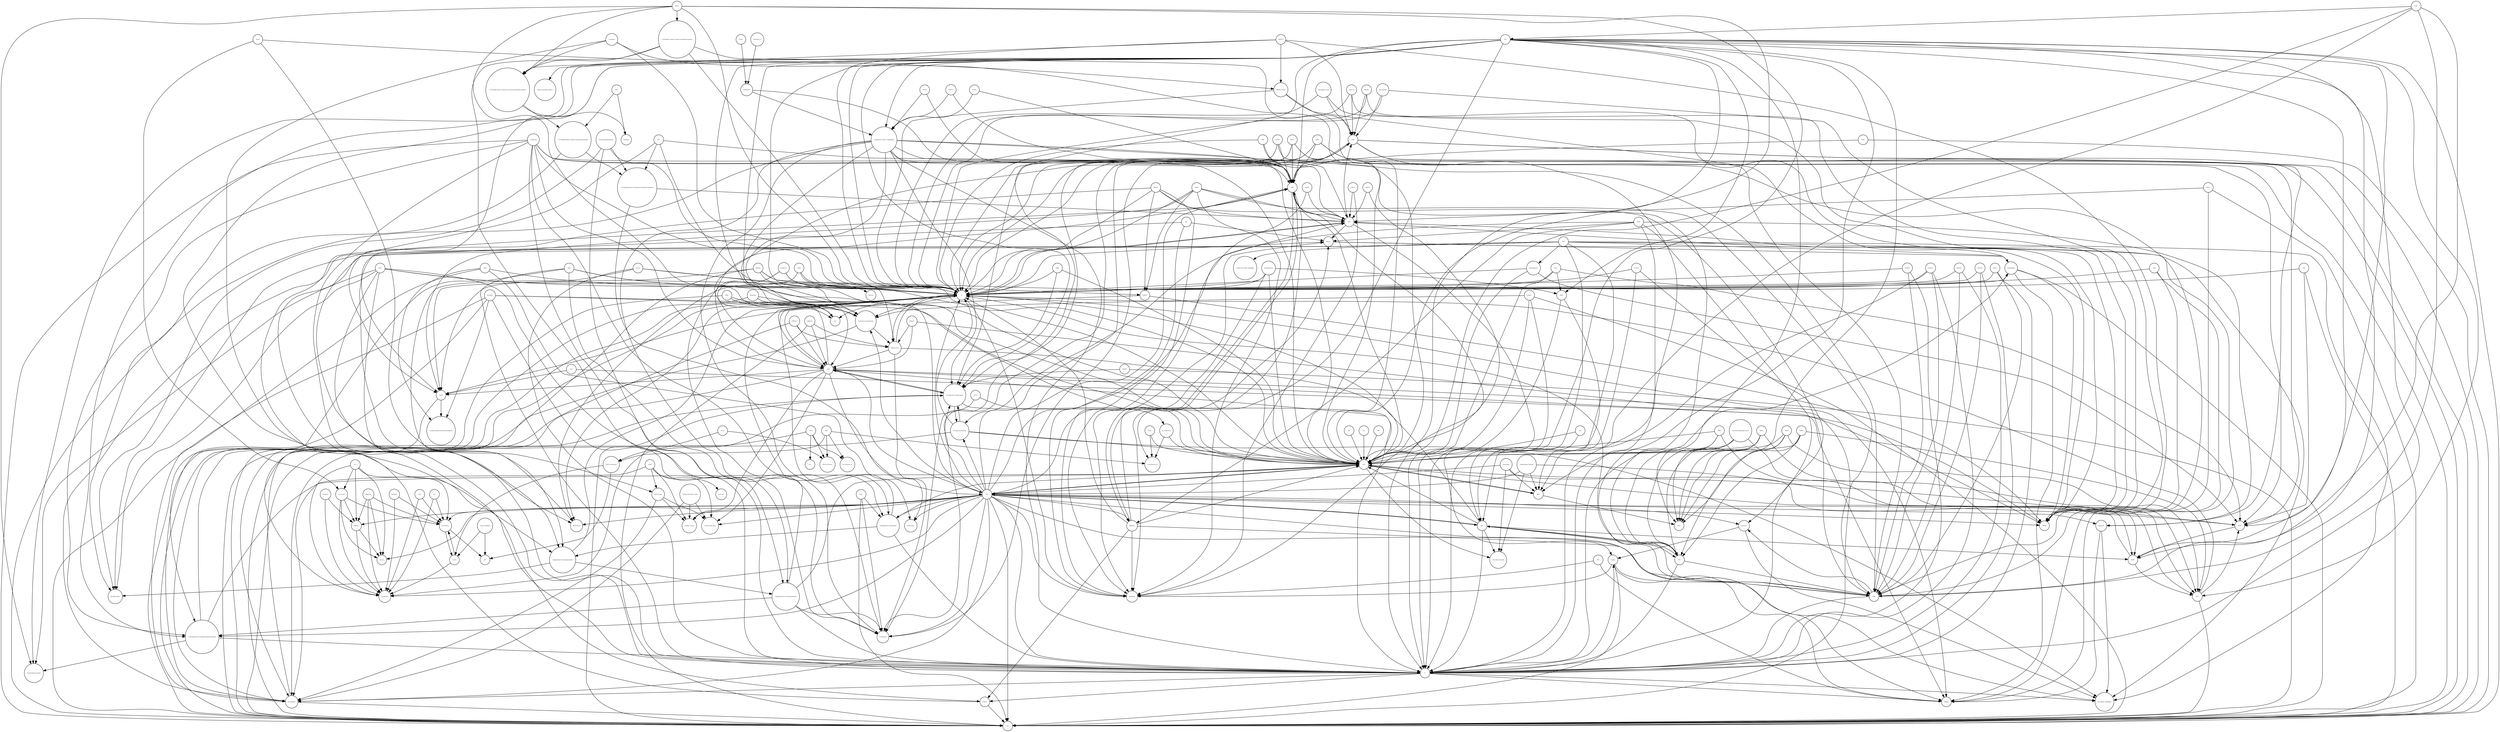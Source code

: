 strict digraph  {
IMPDH2 [annotation="", bipartite=0, cls=macromolecule, fontsize=4, label=IMPDH2, shape=circle];
"Guanine nucleotide synthesis" [annotation=urn_miriam_pubmed_1969416, bipartite=0, cls=phenotype, fontsize=4, label="Guanine nucleotide synthesis", shape=circle];
SIRT5 [annotation=urn_miriam_pubmed_17694089, bipartite=0, cls=macromolecule, fontsize=4, label=SIRT5, shape=circle];
"Urea cycle" [annotation="", bipartite=0, cls=phenotype, fontsize=4, label="Urea cycle", shape=circle];
NADPH [annotation="urn_miriam_obo.chebi_CHEBI%3A16474|urn_miriam_pubchem.compound_5884", bipartite=0, cls="simple chemical", fontsize=4, label=NADPH, shape=circle];
GMPS [annotation=urn_miriam_pubmed_8089153, bipartite=0, cls=macromolecule, fontsize=4, label=GMPS, shape=circle];
CANT1 [annotation="", bipartite=0, cls=macromolecule, fontsize=4, label=CANT1, shape=circle];
"ADP-D-ribose" [annotation="urn_miriam_obo.chebi_CHEBI%3A16960|urn_miriam_pubchem.compound_33576", bipartite=0, cls="simple chemical", fontsize=4, label="ADP-D-ribose", shape=circle];
"1-(5'-Phosphoribosyl)-5-amino-4-imidazolecarboxamide" [annotation="urn_miriam_obo.chebi_CHEBI%3A18406|urn_miriam_pubchem.compound_65110", bipartite=0, cls="simple chemical", fontsize=4, label="1-(5'-Phosphoribosyl)-5-amino-4-imidazolecarboxamide", shape=circle];
IMPDH2_Nsp14 [annotation="", bipartite=0, cls=complex, fontsize=4, label=IMPDH2_Nsp14, shape=circle];
PNP [annotation="", bipartite=0, cls=macromolecule, fontsize=4, label=PNP, shape=circle];
"UDP-Î±-D-Galactose" [annotation="urn_miriam_obo.chebi_CHEBI%3A66914|urn_miriam_pubchem.compound_18068", bipartite=0, cls="simple chemical", fontsize=4, label="UDP-Î±-D-Galactose", shape=circle];
AMDP2 [annotation="", bipartite=0, cls=macromolecule, fontsize=4, label=AMDP2, shape=circle];
Deoxyguanosine [annotation="urn_miriam_obo.chebi_CHEBI%3A17172|urn_miriam_pubchem.compound_135398592", bipartite=0, cls="simple chemical", fontsize=4, label=Deoxyguanosine, shape=circle];
NADSYN1 [annotation=urn_miriam_pubmed_12547821, bipartite=0, cls=macromolecule, fontsize=4, label=NADSYN1, shape=circle];
Ammonium [annotation="urn_miriam_obo.chebi_CHEBI%3A28938|urn_miriam_pubchem.compound_223", bipartite=0, cls="simple chemical", fontsize=4, label=Ammonium, shape=circle];
dGMP [annotation="urn_miriam_obo.chebi_CHEBI%3A16192|urn_miriam_pubchem.compound_135398597", bipartite=0, cls="simple chemical", fontsize=4, label=dGMP, shape=circle];
ENPP3 [annotation="", bipartite=0, cls=macromolecule, fontsize=4, label=ENPP3, shape=circle];
ADK [annotation="", bipartite=0, cls=macromolecule, fontsize=4, label=ADK, shape=circle];
Inosine [annotation="urn_miriam_obo.chebi_CHEBI%3A17596|urn_miriam_pubchem.compound_35398641", bipartite=0, cls="simple chemical", fontsize=4, label=Inosine, shape=circle];
"L-Glutamate" [annotation="urn_miriam_obo.chebi_CHEBI%3A16015|urn_miriam_pubchem.compound_33032", bipartite=0, cls="simple chemical", fontsize=4, label="L-Glutamate", shape=circle];
"10-Formyltetrahydrofolate" [annotation="urn_miriam_obo.chebi_CHEBI%3A15637|urn_miriam_pubchem.compound_135450591", bipartite=0, cls="simple chemical", fontsize=4, label="10-Formyltetrahydrofolate", shape=circle];
ADSL [annotation="", bipartite=0, cls=macromolecule, fontsize=4, label=ADSL, shape=circle];
Stachyose [annotation="urn_miriam_obo.chebi_CHEBI%3A17164|urn_miriam_pubchem.compound_439531", bipartite=0, cls="simple chemical", fontsize=4, label=Stachyose, shape=circle];
"Î±D-Ribose 1P" [annotation="urn_miriam_obo.chebi_CHEBI%3A16300|urn_miriam_pubchem.compound_439236", bipartite=0, cls="simple chemical", fontsize=4, label="Î±D-Ribose 1P", shape=circle];
Lactose [annotation="urn_miriam_obo.chebi_CHEBI%3A17716|urn_miriam_pubchem.compound_440995", bipartite=0, cls="simple chemical", fontsize=4, label=Lactose, shape=circle];
NNT [annotation="", bipartite=0, cls=macromolecule, fontsize=4, label=NNT, shape=circle];
"Nicotinamide D-ribonucleotide" [annotation="urn_miriam_obo.chebi_CHEBI%3A16171|urn_miriam_pubchem.compound_14180", bipartite=0, cls="simple chemical", fontsize=4, label="Nicotinamide D-ribonucleotide", shape=circle];
"Nicotinate D-ribonucleotide" [annotation="urn_miriam_obo.chebi_CHEBI%3A15763|urn_miriam_pubchem.compound_121992", bipartite=0, cls="simple chemical", fontsize=4, label="Nicotinate D-ribonucleotide", shape=circle];
AMP [annotation="urn_miriam_obo.chebi_CHEBI%3A16027|urn_miriam_pubchem.compound_6083", bipartite=0, cls="simple chemical", fontsize=4, label=AMP, shape=circle];
PRPS1L1 [annotation="", bipartite=0, cls=macromolecule, fontsize=4, label=PRPS1L1, shape=circle];
GMPR2 [annotation="", bipartite=0, cls=macromolecule, fontsize=4, label=GMPR2, shape=circle];
LCT [annotation="", bipartite=0, cls=macromolecule, fontsize=4, label=LCT, shape=circle];
NMNAT3 [annotation=urn_miriam_pubmed_17402747, bipartite=0, cls=macromolecule, fontsize=4, label=NMNAT3, shape=circle];
QPRT [annotation="", bipartite=0, cls=macromolecule, fontsize=4, label=QPRT, shape=circle];
"ribonucleoside reductase" [annotation="", bipartite=0, cls=complex, fontsize=4, label="ribonucleoside reductase", shape=circle];
Melibiose [annotation="urn_miriam_obo.chebi_CHEBI%3A28053|urn_miriam_pubchem.compound_440658", bipartite=0, cls="simple chemical", fontsize=4, label=Melibiose, shape=circle];
GDP [annotation="urn_miriam_obo.chebi_CHEBI%3A17552|urn_miriam_pubchem.compound_135398619", bipartite=0, cls="simple chemical", fontsize=4, label=GDP, shape=circle];
"Mycophenolic acid" [annotation="urn_miriam_pubmed_5799033|urn_miriam_obo.chebi_CHEBI%3A168396|urn_miriam_pubchem.compound_446541", bipartite=0, cls="simple chemical", fontsize=4, label="Mycophenolic acid", shape=circle];
"L-Glutamine" [annotation="urn_miriam_obo.chebi_CHEBI%3A18050|urn_miriam_pubchem.compound_5961", bipartite=0, cls="simple chemical", fontsize=4, label="L-Glutamine", shape=circle];
Raffinose [annotation="urn_miriam_obo.chebi_CHEBI%3A16634|urn_miriam_pubchem.compound_439242", bipartite=0, cls="simple chemical", fontsize=4, label=Raffinose, shape=circle];
PRPS1 [annotation="", bipartite=0, cls=macromolecule, fontsize=4, label=PRPS1, shape=circle];
Nsp14 [annotation="urn_miriam_doi_10.1101%2F2020.03.22.002386|urn_miriam_ncbiprotein_YP_009725309", bipartite=0, cls=macromolecule, fontsize=4, label=Nsp14, shape=circle];
UDP [annotation="urn_miriam_obo.chebi_CHEBI%3A17659|urn_miriam_pubchem.compound_6031", bipartite=0, cls="simple chemical", fontsize=4, label=UDP, shape=circle];
XDH [annotation="", bipartite=0, cls=macromolecule, fontsize=4, label=XDH, shape=circle];
GDA [annotation="", bipartite=0, cls=macromolecule, fontsize=4, label=GDA, shape=circle];
Xanthine [annotation="urn_miriam_obo.chebi_CHEBI%3A15318|urn_miriam_pubchem.compound_1188", bipartite=0, cls="simple chemical", fontsize=4, label=Xanthine, shape=circle];
dATP [annotation="urn_miriam_obo.chebi_CHEBI%3A16284|urn_miriam_pubchem.compound_15993", bipartite=0, cls="simple chemical", fontsize=4, label=dATP, shape=circle];
APRT [annotation="", bipartite=0, cls=macromolecule, fontsize=4, label=APRT, shape=circle];
"5-phospho-beta-D-ribosylglycinamide" [annotation="urn_miriam_obo.chebi_CHEBI%3A143788|urn_miriam_pubchem.compound_129630972", bipartite=0, cls="simple chemical", fontsize=4, label="5-phospho-beta-D-ribosylglycinamide", shape=circle];
GLB1 [annotation="", bipartite=0, cls=macromolecule, fontsize=4, label=GLB1, shape=circle];
ATP [annotation="urn_miriam_obo.chebi_CHEBI%3A15422|urn_miriam_pubchem.compound_5957", bipartite=0, cls="simple chemical", fontsize=4, label=ATP, shape=circle];
SIRT5_Nsp14 [annotation="", bipartite=0, cls=complex, fontsize=4, label=SIRT5_Nsp14, shape=circle];
NADP [annotation="urn_miriam_obo.chebi_CHEBI%3A18009|urn_miriam_pubchem.compound_5886", bipartite=0, cls="simple chemical", fontsize=4, label=NADP, shape=circle];
Ribavirin [annotation="urn_miriam_pubmed_22555152|urn_miriam_obo.chebi_CHEBI%3A63580|urn_miriam_pubchem.compound_37542", bipartite=0, cls="simple chemical", fontsize=4, label=Ribavirin, shape=circle];
"Histone-L-lysine" [annotation="urn_miriam_obo.chebi_CHEBI%3A5738|urn_miriam_pubchem.substance_5447|urn_miriam_pubchem.substance_223439948", bipartite=0, cls="simple chemical", fontsize=4, label="Histone-L-lysine", shape=circle];
PFAS [annotation="", bipartite=0, cls=macromolecule, fontsize=4, label=PFAS, shape=circle];
UTP [annotation="urn_miriam_obo.chebi_CHEBI%3A15713|urn_miriam_pubchem.compound_6133", bipartite=0, cls="simple chemical", fontsize=4, label=UTP, shape=circle];
NAMPT [annotation="", bipartite=0, cls=macromolecule, fontsize=4, label=NAMPT, shape=circle];
GALT [annotation="", bipartite=0, cls=macromolecule, fontsize=4, label=GALT, shape=circle];
GLA_Nsp14 [annotation="", bipartite=0, cls=complex, fontsize=4, label=GLA_Nsp14, shape=circle];
IMP [annotation="urn_miriam_obo.chebi_CHEBI%3A17202|urn_miriam_pubchem.compound_135398640", bipartite=0, cls="simple chemical", fontsize=4, label=IMP, shape=circle];
Thioredoxin [annotation="urn_miriam_obo.chebi_CHEBI%3A15033|urn_miriam_pubchem.substance_223441017|urn_miriam_pubchem.substance_3635", bipartite=0, cls="simple chemical", fontsize=4, label=Thioredoxin, shape=circle];
"Î±-D-Glucose-1-P" [annotation="urn_miriam_obo.chebi_CHEBI%3A29042|urn_miriam_pubchem.compound_439165", bipartite=0, cls="simple chemical", fontsize=4, label="Î±-D-Glucose-1-P", shape=circle];
"Deamino-NAD" [annotation="urn_miriam_obo.chebi_CHEBI%3A18304|urn_miriam_pubchem.compound_135421870", bipartite=0, cls="simple chemical", fontsize=4, label="Deamino-NAD", shape=circle];
NMNAT2 [annotation=urn_miriam_pubmed_12359228, bipartite=0, cls=macromolecule, fontsize=4, label=NMNAT2, shape=circle];
"2-(Formamido)-N1-(5'-phosphoribosyl)acetamidine" [annotation="urn_miriam_pubchem.compound_5462266", bipartite=0, cls="simple chemical", fontsize=4, label="2-(Formamido)-N1-(5'-phosphoribosyl)acetamidine", shape=circle];
Guanine [annotation="urn_miriam_obo.chebi_CHEBI%3A16235|urn_miriam_pubchem.compound_135398634", bipartite=0, cls="simple chemical", fontsize=4, label=Guanine, shape=circle];
GMP [annotation="urn_miriam_obo.chebi_CHEBI%3A17345|urn_miriam_pubchem.compound_135398631", bipartite=0, cls="simple chemical", fontsize=4, label=GMP, shape=circle];
"5-phospho-beta-D-ribosylamine" [annotation="urn_miriam_obo.chebi_CHEBI%3A37737|urn_miriam_pubchem.compound_439905", bipartite=0, cls="simple chemical", fontsize=4, label="5-phospho-beta-D-ribosylamine", shape=circle];
GMPR [annotation="", bipartite=0, cls=macromolecule, fontsize=4, label=GMPR, shape=circle];
Galacitol [annotation="urn_miriam_obo.chebi_CHEBI%3A16813|urn_miriam_pubchem.compound_11850", bipartite=0, cls="simple chemical", fontsize=4, label=Galacitol, shape=circle];
Deoxyadenosine [annotation="urn_miriam_obo.chebi_CHEBI%3A17256|urn_miriam_pubchem.compound_13730", bipartite=0, cls="simple chemical", fontsize=4, label=Deoxyadenosine, shape=circle];
Nicotinate [annotation="urn_miriam_obo.chebi_CHEBI%3A32544|urn_miriam_pubchem.compound_937", bipartite=0, cls="simple chemical", fontsize=4, label=Nicotinate, shape=circle];
HPRT1 [annotation="", bipartite=0, cls=macromolecule, fontsize=4, label=HPRT1, shape=circle];
ENTPD6 [annotation="", bipartite=0, cls=macromolecule, fontsize=4, label=ENTPD6, shape=circle];
"1-(5'-Phosphoribosyl)-5-formamido-4-imidazolecarboxamide" [annotation="urn_miriam_obo.chebi_CHEBI%3A18381|urn_miriam_pubchem.compound_166760", bipartite=0, cls="simple chemical", fontsize=4, label="1-(5'-Phosphoribosyl)-5-formamido-4-imidazolecarboxamide", shape=circle];
NTPCR [annotation="", bipartite=0, cls=macromolecule, fontsize=4, label=NTPCR, shape=circle];
"1-(5-Phospho-D-ribosyl)-5-amino-4-imidazolecarboxylate" [annotation="urn_miriam_obo.chebi_CHEBI%3A28413|urn_miriam_pubchem.compound_165388", bipartite=0, cls="simple chemical", fontsize=4, label="1-(5-Phospho-D-ribosyl)-5-amino-4-imidazolecarboxylate", shape=circle];
"5-phosphoribosyl-N-formylglycinamide" [annotation="urn_miriam_pubchem.compound_129652037", bipartite=0, cls="simple chemical", fontsize=4, label="5-phosphoribosyl-N-formylglycinamide", shape=circle];
Migalastat [annotation="urn_miriam_pubmed_10866822|urn_miriam_obo.chebi_CHEBI%3A135923|urn_miriam_pubchem.compound_176077", bipartite=0, cls="simple chemical", fontsize=4, label=Migalastat, shape=circle];
"Î±-D-Galactose" [annotation="urn_miriam_obo.chebi_CHEBI%3A28061|urn_miriam_pubchem.compound_439357", bipartite=0, cls="simple chemical", fontsize=4, label="Î±-D-Galactose", shape=circle];
dGTP [annotation="urn_miriam_obo.chebi_CHEBI%3A16497|urn_miriam_pubchem.compound_135398599", bipartite=0, cls="simple chemical", fontsize=4, label=dGTP, shape=circle];
ITPA [annotation="", bipartite=0, cls=macromolecule, fontsize=4, label=ITPA, shape=circle];
ADA [annotation="", bipartite=0, cls=macromolecule, fontsize=4, label=ADA, shape=circle];
Adenine [annotation="urn_miriam_obo.chebi_CHEBI%3A16708|urn_miriam_pubchem.compound_190", bipartite=0, cls="simple chemical", fontsize=4, label=Adenine, shape=circle];
PAICS [annotation="", bipartite=0, cls=macromolecule, fontsize=4, label=PAICS, shape=circle];
dADP [annotation="urn_miriam_obo.chebi_CHEBI%3A16174|urn_miriam_pubchem.compound_188966", bipartite=0, cls="simple chemical", fontsize=4, label=dADP, shape=circle];
"D-Galactose" [annotation="urn_miriam_obo.chebi_CHEBI%3A27667|urn_miriam_pubchem.compound_439353", bipartite=0, cls="simple chemical", fontsize=4, label="D-Galactose", shape=circle];
DCK [annotation="", bipartite=0, cls=macromolecule, fontsize=4, label=DCK, shape=circle];
UGP2 [annotation="", bipartite=0, cls=macromolecule, fontsize=4, label=UGP2, shape=circle];
"1-(5'-Phosphoribosyl)-5-amino-4-(N-succinocarboxamide)-imidazole" [annotation="urn_miriam_obo.chebi_CHEBI%3A18319|urn_miriam_pubchem.compound_160666", bipartite=0, cls="simple chemical", fontsize=4, label="1-(5'-Phosphoribosyl)-5-amino-4-(N-succinocarboxamide)-imidazole", shape=circle];
NADH [annotation="urn_miriam_obo.chebi_CHEBI%3A16908|urn_miriam_pubchem.compound_439153", bipartite=0, cls="simple chemical", fontsize=4, label=NADH, shape=circle];
IMPDH1 [annotation="", bipartite=0, cls=macromolecule, fontsize=4, label=IMPDH1, shape=circle];
"UDP-Î±-D-Glucose" [annotation="urn_miriam_obo.chebi_CHEBI%3A46229|urn_miriam_pubchem.compound_8629", bipartite=0, cls="simple chemical", fontsize=4, label="UDP-Î±-D-Glucose", shape=circle];
XMP [annotation="urn_miriam_obo.chebi_CHEBI%3A15652|urn_miriam_pubchem.compound_73323", bipartite=0, cls="simple chemical", fontsize=4, label=XMP, shape=circle];
"N-Ribosyl-nicotinamide" [annotation="urn_miriam_obo.chebi_CHEBI%3A15927|urn_miriam_pubchem.compound_439924", bipartite=0, cls="simple chemical", fontsize=4, label="N-Ribosyl-nicotinamide", shape=circle];
Fumarate [annotation="urn_miriam_obo.chebi_CHEBI%3A29806|urn_miriam_pubchem.compound_5460307", bipartite=0, cls="simple chemical", fontsize=4, label=Fumarate, shape=circle];
Hypoxanthine [annotation="urn_miriam_obo.chebi_CHEBI%3A17368|urn_miriam_pubchem.compound_135398638", bipartite=0, cls="simple chemical", fontsize=4, label=Hypoxanthine, shape=circle];
"Î±-D-Glucose" [annotation="urn_miriam_obo.chebi_CHEBI%3A28102|urn_miriam_pubchem.compound_79025", bipartite=0, cls="simple chemical", fontsize=4, label="Î±-D-Glucose", shape=circle];
GALK1 [annotation="", bipartite=0, cls=macromolecule, fontsize=4, label=GALK1, shape=circle];
ATIC [annotation="", bipartite=0, cls=macromolecule, fontsize=4, label=ATIC, shape=circle];
Adenosine [annotation="urn_miriam_obo.chebi_CHEBI%3A16335|urn_miriam_pubchem.compound_60961", bipartite=0, cls="simple chemical", fontsize=4, label=Adenosine, shape=circle];
Quinolinate [annotation="urn_miriam_obo.chebi_CHEBI%3A16675|urn_miriam_pubchem.compound_1066", bipartite=0, cls="simple chemical", fontsize=4, label=Quinolinate, shape=circle];
GART [annotation="", bipartite=0, cls=macromolecule, fontsize=4, label=GART, shape=circle];
PPi [annotation="urn_miriam_obo.chebi_CHEBI%3A18361|urn_miriam_pubchem.compound_644102", bipartite=0, cls="simple chemical", fontsize=4, label=PPi, shape=circle];
Tetrahydrofolate [annotation="urn_miriam_obo.chebi_CHEBI%3A67016|urn_miriam_pubchem.compound_135444742", bipartite=0, cls="simple chemical", fontsize=4, label=Tetrahydrofolate, shape=circle];
"2-deoxy-Î±-D-ribose 1-phosphate" [annotation="urn_miriam_obo.chebi_CHEBI%3A28542|urn_miriam_pubchem.compound_439287", bipartite=0, cls="simple chemical", fontsize=4, label="2-deoxy-Î±-D-ribose 1-phosphate", shape=circle];
GLA [annotation="", bipartite=0, cls=macromolecule, fontsize=4, label=GLA, shape=circle];
"D-Ribose 5P" [annotation="urn_miriam_obo.chebi_CHEBI%3A78679|urn_miriam_pubchem.compound_439167", bipartite=0, cls="simple chemical", fontsize=4, label="D-Ribose 5P", shape=circle];
ENTPD5 [annotation="", bipartite=0, cls=macromolecule, fontsize=4, label=ENTPD5, shape=circle];
ENTPD2 [annotation="", bipartite=0, cls=macromolecule, fontsize=4, label=ENTPD2, shape=circle];
NME6 [annotation="", bipartite=0, cls=macromolecule, fontsize=4, label=NME6, shape=circle];
PRPS2 [annotation="", bipartite=0, cls=macromolecule, fontsize=4, label=PRPS2, shape=circle];
AK7 [annotation="", bipartite=0, cls=macromolecule, fontsize=4, label=AK7, shape=circle];
NMNAT1 [annotation=urn_miriam_pubmed_12359228, bipartite=0, cls=macromolecule, fontsize=4, label=NMNAT1, shape=circle];
NAPRT1 [annotation="", bipartite=0, cls=macromolecule, fontsize=4, label=NAPRT1, shape=circle];
CO2 [annotation="urn_miriam_obo.chebi_CHEBI%3A16526|urn_miriam_pubchem.compound_280", bipartite=0, cls="simple chemical", fontsize=4, label=CO2, shape=circle];
NAD [annotation="urn_miriam_obo.chebi_CHEBI%3A15846|urn_miriam_pubchem.compound_5892", bipartite=0, cls="simple chemical", fontsize=4, label=NAD, shape=circle];
"O-Acetyl-ADP-ribose" [annotation="urn_miriam_obo.chebi_CHEBI%3A76279|urn_miriam_pubchem.compound_72193709", bipartite=0, cls="simple chemical", fontsize=4, label="O-Acetyl-ADP-ribose", shape=circle];
AK1 [annotation="", bipartite=0, cls=macromolecule, fontsize=4, label=AK1, shape=circle];
CD38 [annotation=urn_miriam_pubmed_16690024, bipartite=0, cls=macromolecule, fontsize=4, label=CD38, shape=circle];
ENTPD4 [annotation="", bipartite=0, cls=macromolecule, fontsize=4, label=ENTPD4, shape=circle];
AKR1B1 [annotation="", bipartite=0, cls=macromolecule, fontsize=4, label=AKR1B1, shape=circle];
AMPD1 [annotation="", bipartite=0, cls=macromolecule, fontsize=4, label=AMPD1, shape=circle];
Glycine [annotation="urn_miriam_obo.chebi_CHEBI%3A15428|urn_miriam_pubchem.compound_750", bipartite=0, cls="simple chemical", fontsize=4, label=Glycine, shape=circle];
"5-phospho-Î±-D-ribose 1-diphosphate" [annotation="urn_miriam_obo.chebi_CHEBI%3A17111|urn_miriam_pubchem.compound_7339", bipartite=0, cls="simple chemical", fontsize=4, label="5-phospho-Î±-D-ribose 1-diphosphate", shape=circle];
AMPD3 [annotation="", bipartite=0, cls=macromolecule, fontsize=4, label=AMPD3, shape=circle];
"Î±-D-Galactose-1P" [annotation="urn_miriam_obo.chebi_CHEBI%3A17973|urn_miriam_pubchem.compound_123912", bipartite=0, cls="simple chemical", fontsize=4, label="Î±-D-Galactose-1P", shape=circle];
"Histone N6-acetyl-L-lysine" [annotation="urn_miriam_pubchem.substance_5094", bipartite=0, cls="simple chemical", fontsize=4, label="Histone N6-acetyl-L-lysine", shape=circle];
PPAT [annotation="", bipartite=0, cls=macromolecule, fontsize=4, label=PPAT, shape=circle];
dGDP [annotation="urn_miriam_obo.chebi_CHEBI%3A28862|urn_miriam_pubchem.compound_135398595", bipartite=0, cls="simple chemical", fontsize=4, label=dGDP, shape=circle];
NT5E [annotation=urn_miriam_pubmed_2848759, bipartite=0, cls=macromolecule, fontsize=4, label=NT5E, shape=circle];
NADK [annotation="", bipartite=0, cls=macromolecule, fontsize=4, label=NADK, shape=circle];
GALM [annotation="", bipartite=0, cls=macromolecule, fontsize=4, label=GALM, shape=circle];
AK8 [annotation="", bipartite=0, cls=macromolecule, fontsize=4, label=AK8, shape=circle];
"L-Aspartate" [annotation="urn_miriam_obo.chebi_CHEBI%3A17053|urn_miriam_pubchem.compound_5960", bipartite=0, cls="simple chemical", fontsize=4, label="L-Aspartate", shape=circle];
"Thioredoxin disulfide" [annotation="urn_miriam_obo.chebi_CHEBI%3A18191|urn_miriam_pubchem.substance_11533266|urn_miriam_pubchem.substance_3636", bipartite=0, cls="simple chemical", fontsize=4, label="Thioredoxin disulfide", shape=circle];
ENPP1 [annotation="", bipartite=0, cls=macromolecule, fontsize=4, label=ENPP1, shape=circle];
GALE [annotation="", bipartite=0, cls=macromolecule, fontsize=4, label=GALE, shape=circle];
NRK1 [annotation="", bipartite=0, cls=macromolecule, fontsize=4, label=NRK1, shape=circle];
"Aminoimidazole ribotide" [annotation="urn_miriam_obo.chebi_CHEBI%3A138560|urn_miriam_pubchem.compound_161500", bipartite=0, cls="simple chemical", fontsize=4, label="Aminoimidazole ribotide", shape=circle];
GUK1 [annotation=urn_miriam_pubmed_8663313, bipartite=0, cls=macromolecule, fontsize=4, label=GUK1, shape=circle];
NME3 [annotation="", bipartite=0, cls=macromolecule, fontsize=4, label=NME3, shape=circle];
"lactose synthetase" [annotation="", bipartite=0, cls=complex, fontsize=4, label="lactose synthetase", shape=circle];
NME7 [annotation="", bipartite=0, cls=macromolecule, fontsize=4, label=NME7, shape=circle];
Pi [annotation="urn_miriam_obo.chebi_CHEBI%3A18367|urn_miriam_pubchem.compound_1061", bipartite=0, cls="simple chemical", fontsize=4, label=Pi, shape=circle];
"nicotinate-adenine dinucleotide phosphate" [annotation="urn_miriam_obo.chebi_CHEBI%3A75967|urn_miriam_pubchem.compound_71768143", bipartite=0, cls="simple chemical", fontsize=4, label="nicotinate-adenine dinucleotide phosphate", shape=circle];
Sucrose [annotation="urn_miriam_obo.chebi_CHEBI%3A17992|urn_miriam_pubchem.compound_5988", bipartite=0, cls="simple chemical", fontsize=4, label=Sucrose, shape=circle];
"Î±-D-Ribose 1-phosphate" [annotation="urn_miriam_obo.chebi_CHEBI%3A16300|urn_miriam_pubchem.compound_439236", bipartite=0, cls="simple chemical", fontsize=4, label="Î±-D-Ribose 1-phosphate", shape=circle];
Deoxyinosine [annotation="urn_miriam_obo.chebi_CHEBI%3A28997|urn_miriam_pubchem.compound_135398593", bipartite=0, cls="simple chemical", fontsize=4, label=Deoxyinosine, shape=circle];
AK5 [annotation="", bipartite=0, cls=macromolecule, fontsize=4, label=AK5, shape=circle];
Xanthosine [annotation="urn_miriam_obo.chebi_CHEBI%3A18107|urn_miriam_pubchem.compound_64959", bipartite=0, cls="simple chemical", fontsize=4, label=Xanthosine, shape=circle];
GTP [annotation="urn_miriam_obo.chebi_CHEBI%3A15996|urn_miriam_pubchem.compound_35398633", bipartite=0, cls="simple chemical", fontsize=4, label=GTP, shape=circle];
NME5 [annotation="", bipartite=0, cls=macromolecule, fontsize=4, label=NME5, shape=circle];
dAMP [annotation="urn_miriam_obo.chebi_CHEBI%3A17713|urn_miriam_pubchem.compound_12599", bipartite=0, cls="simple chemical", fontsize=4, label=dAMP, shape=circle];
Nicotinamide [annotation="urn_miriam_obo.chebi_CHEBI%3A17154|urn_miriam_pubchem.compound_936", bipartite=0, cls="simple chemical", fontsize=4, label=Nicotinamide, shape=circle];
H2O [annotation="urn_miriam_obo.chebi_CHEBI%3A15377|urn_miriam_pubchem.compound_962", bipartite=0, cls="simple chemical", fontsize=4, label=H2O, shape=circle];
Guanosine [annotation="urn_miriam_obo.chebi_CHEBI%3A16750|urn_miriam_pubchem.compound_135398635", bipartite=0, cls="simple chemical", fontsize=4, label=Guanosine, shape=circle];
H [annotation="urn_miriam_obo.chebi_CHEBI%3A24636|urn_miriam_pubchem.compound_1038", bipartite=0, cls="simple chemical", fontsize=4, label=H, shape=circle];
ADP [annotation="urn_miriam_obo.chebi_CHEBI%3A16761|urn_miriam_pubchem.compound_6022", bipartite=0, cls="simple chemical", fontsize=4, label=ADP, shape=circle];
PGM2 [annotation="", bipartite=0, cls=macromolecule, fontsize=4, label=PGM2, shape=circle];
Merimepodib [annotation="urn_miriam_pubmed_10878288|urn_miriam_pubchem.compound_53241", bipartite=0, cls="simple chemical", fontsize=4, label=Merimepodib, shape=circle];
"Nucleoside diphosphate kinase" [annotation="", bipartite=0, cls=complex, fontsize=4, label="Nucleoside diphosphate kinase", shape=circle];
IMPDH2 -> "Guanine nucleotide synthesis"  [annotation="", interaction_type=stimulation];
IMPDH2 -> IMPDH2_Nsp14  [annotation="", interaction_type=production];
IMPDH2 -> H  [annotation="urn_miriam_doi_10.1101%2F2020.03.22.002386|urn_miriam_pubmed_22555152|urn_miriam_pubmed_5799033", interaction_type=catalysis];
IMPDH2 -> XMP  [annotation="urn_miriam_doi_10.1101%2F2020.03.22.002386|urn_miriam_pubmed_22555152|urn_miriam_pubmed_5799033", interaction_type=catalysis];
IMPDH2 -> NADH  [annotation="urn_miriam_doi_10.1101%2F2020.03.22.002386|urn_miriam_pubmed_22555152|urn_miriam_pubmed_5799033", interaction_type=catalysis];
SIRT5 -> "Urea cycle"  [annotation="", interaction_type=stimulation];
SIRT5 -> Nicotinamide  [annotation="urn_miriam_pubmed_16756498|urn_miriam_kegg.reaction_R10633|urn_miriam_taxonomy_2697049", interaction_type=catalysis];
SIRT5 -> "O-Acetyl-ADP-ribose"  [annotation="urn_miriam_pubmed_16756498|urn_miriam_kegg.reaction_R10633|urn_miriam_taxonomy_2697049", interaction_type=catalysis];
SIRT5 -> "Histone-L-lysine"  [annotation="urn_miriam_pubmed_16756498|urn_miriam_kegg.reaction_R10633|urn_miriam_taxonomy_2697049", interaction_type=catalysis];
SIRT5 -> SIRT5_Nsp14  [annotation="", interaction_type=production];
NADPH -> NADP  [annotation="", interaction_type=production];
NADPH -> NADH  [annotation="", interaction_type=production];
GMPS -> GMP  [annotation="urn_miriam_kegg.reaction_R01230|urn_miriam_pubmed_13563458", interaction_type=catalysis];
GMPS -> AMP  [annotation="urn_miriam_kegg.reaction_R01230|urn_miriam_pubmed_13563458", interaction_type=catalysis];
GMPS -> H  [annotation="urn_miriam_kegg.reaction_R01230|urn_miriam_pubmed_13563458", interaction_type=catalysis];
GMPS -> "L-Glutamate"  [annotation="urn_miriam_kegg.reaction_R01230|urn_miriam_pubmed_13563458", interaction_type=catalysis];
GMPS -> PPi  [annotation="urn_miriam_kegg.reaction_R01230|urn_miriam_pubmed_13563458", interaction_type=catalysis];
CANT1 -> H  [annotation="urn_miriam_kegg.reaction_R00328", interaction_type=catalysis];
CANT1 -> Pi  [annotation="urn_miriam_kegg.reaction_R00328", interaction_type=catalysis];
CANT1 -> GMP  [annotation="urn_miriam_kegg.reaction_R00328", interaction_type=catalysis];
"1-(5'-Phosphoribosyl)-5-amino-4-imidazolecarboxamide" -> "1-(5'-Phosphoribosyl)-5-formamido-4-imidazolecarboxamide"  [annotation="", interaction_type=production];
"1-(5'-Phosphoribosyl)-5-amino-4-imidazolecarboxamide" -> Tetrahydrofolate  [annotation="", interaction_type=production];
IMPDH2_Nsp14 -> H  [annotation="urn_miriam_doi_10.1101%2F2020.03.22.002386|urn_miriam_pubmed_22555152|urn_miriam_pubmed_5799033", interaction_type=modulation];
IMPDH2_Nsp14 -> XMP  [annotation="urn_miriam_doi_10.1101%2F2020.03.22.002386|urn_miriam_pubmed_22555152|urn_miriam_pubmed_5799033", interaction_type=modulation];
IMPDH2_Nsp14 -> NADH  [annotation="urn_miriam_doi_10.1101%2F2020.03.22.002386|urn_miriam_pubmed_22555152|urn_miriam_pubmed_5799033", interaction_type=modulation];
PNP -> Nicotinamide  [annotation="urn_miriam_kegg.reaction_R02294", interaction_type=catalysis];
PNP -> "Î±-D-Ribose 1-phosphate"  [annotation="urn_miriam_kegg.reaction_R02147|urn_miriam_pubmed_5768862", interaction_type=catalysis];
PNP -> "2-deoxy-Î±-D-ribose 1-phosphate"  [annotation="urn_miriam_kegg.reaction_R01969|urn_miriam_pubmed_5768862", interaction_type=catalysis];
PNP -> Pi  [annotation="urn_miriam_kegg.reaction_R01969|urn_miriam_pubmed_5768862", interaction_type=catalysis];
PNP -> Hypoxanthine  [annotation="urn_miriam_kegg.reaction_R01863|urn_miriam_pubmed_5768862", interaction_type=catalysis];
PNP -> Deoxyinosine  [annotation="urn_miriam_kegg.reaction_R02748|urn_miriam_pubmed_13405917", interaction_type=catalysis];
PNP -> Adenine  [annotation="urn_miriam_kegg.reaction_R01561|urn_miriam_pubmed_13405917", interaction_type=catalysis];
PNP -> Xanthine  [annotation="urn_miriam_pubmed_13405917|urn_miriam_kegg.reaction_R02297", interaction_type=catalysis];
PNP -> Guanine  [annotation="urn_miriam_kegg.reaction_R02147|urn_miriam_pubmed_5768862", interaction_type=catalysis];
PNP -> Deoxyguanosine  [annotation="urn_miriam_kegg.reaction_R01969|urn_miriam_pubmed_5768862", interaction_type=catalysis];
"UDP-Î±-D-Galactose" -> Lactose  [annotation="", interaction_type=production];
"UDP-Î±-D-Galactose" -> UDP  [annotation="", interaction_type=production];
AMDP2 -> Ammonium  [annotation="urn_miriam_pubmed_13463019|urn_miriam_kegg.reaction_R00181", interaction_type=catalysis];
AMDP2 -> IMP  [annotation="urn_miriam_pubmed_13463019|urn_miriam_kegg.reaction_R00181", interaction_type=catalysis];
Deoxyguanosine -> H  [annotation="", interaction_type=production];
Deoxyguanosine -> ADP  [annotation="", interaction_type=production];
Deoxyguanosine -> dGMP  [annotation="", interaction_type=production];
NADSYN1 -> "L-Glutamate"  [annotation="urn_miriam_kegg.reaction_R00257|urn_miriam_pubmed_13717627", interaction_type=catalysis];
NADSYN1 -> H  [annotation="urn_miriam_kegg.reaction_R00257|urn_miriam_pubmed_13717627", interaction_type=catalysis];
NADSYN1 -> ADP  [annotation="urn_miriam_kegg.reaction_R00257|urn_miriam_pubmed_13717627", interaction_type=catalysis];
NADSYN1 -> NAD  [annotation="urn_miriam_kegg.reaction_R00257|urn_miriam_pubmed_13717627", interaction_type=catalysis];
dGMP -> dGDP  [annotation="", interaction_type=production];
dGMP -> ADP  [annotation="", interaction_type=production];
ENPP3 -> "Nicotinamide D-ribonucleotide"  [annotation="urn_miriam_kegg.reaction_R00103|urn_miriam_pubmed_13428775", interaction_type=catalysis];
ENPP3 -> AMP  [annotation="urn_miriam_kegg.reaction_R00103|urn_miriam_pubmed_13428775", interaction_type=catalysis];
ENPP3 -> H  [annotation="urn_miriam_kegg.reaction_R01855|urn_miriam_pubmed_4310599", interaction_type=catalysis];
ENPP3 -> dGMP  [annotation="urn_miriam_kegg.reaction_R01855|urn_miriam_pubmed_4310599", interaction_type=catalysis];
ENPP3 -> PPi  [annotation="urn_miriam_kegg.reaction_R01855|urn_miriam_pubmed_4310599", interaction_type=catalysis];
ADK -> AMP  [annotation="urn_miriam_pubmed_14832298|urn_miriam_kegg.reaction_R00185", interaction_type=catalysis];
ADK -> ADP  [annotation="urn_miriam_pubmed_14832298|urn_miriam_kegg.reaction_R00185", interaction_type=catalysis];
ADK -> H  [annotation="urn_miriam_pubmed_14832298|urn_miriam_kegg.reaction_R00185", interaction_type=catalysis];
Inosine -> Hypoxanthine  [annotation="", interaction_type=production];
Inosine -> "Î±-D-Ribose 1-phosphate"  [annotation="", interaction_type=production];
"10-Formyltetrahydrofolate" -> "1-(5'-Phosphoribosyl)-5-formamido-4-imidazolecarboxamide"  [annotation="", interaction_type=production];
"10-Formyltetrahydrofolate" -> Tetrahydrofolate  [annotation="", interaction_type=production];
"10-Formyltetrahydrofolate" -> "5-phosphoribosyl-N-formylglycinamide"  [annotation="", interaction_type=production];
"10-Formyltetrahydrofolate" -> H  [annotation="", interaction_type=production];
ADSL -> "1-(5'-Phosphoribosyl)-5-amino-4-imidazolecarboxamide"  [annotation="urn_miriam_kegg.reaction_R04559|urn_miriam_pubmed_13366975", interaction_type=catalysis];
ADSL -> Fumarate  [annotation="urn_miriam_kegg.reaction_R04559|urn_miriam_pubmed_13366975", interaction_type=catalysis];
Stachyose -> Raffinose  [annotation="", interaction_type=production];
Stachyose -> "D-Galactose"  [annotation="", interaction_type=production];
"Î±D-Ribose 1P" -> "D-Ribose 5P"  [annotation="", interaction_type=production];
Lactose -> "D-Galactose"  [annotation="", interaction_type=production];
Lactose -> "Î±-D-Glucose"  [annotation="", interaction_type=production];
NNT -> NADP  [annotation="urn_miriam_kegg.reaction_R00112", interaction_type=catalysis];
NNT -> NADH  [annotation="urn_miriam_kegg.reaction_R00112", interaction_type=catalysis];
"Nicotinamide D-ribonucleotide" -> NAD  [annotation="", interaction_type=production];
"Nicotinamide D-ribonucleotide" -> PPi  [annotation="", interaction_type=production];
"Nicotinamide D-ribonucleotide" -> "N-Ribosyl-nicotinamide"  [annotation="", interaction_type=production];
"Nicotinamide D-ribonucleotide" -> Pi  [annotation="", interaction_type=production];
"Nicotinate D-ribonucleotide" -> "Deamino-NAD"  [annotation="", interaction_type=production];
"Nicotinate D-ribonucleotide" -> PPi  [annotation="", interaction_type=production];
AMP -> ADP  [annotation="", interaction_type=production];
AMP -> Ammonium  [annotation="", interaction_type=production];
AMP -> IMP  [annotation="", interaction_type=production];
AMP -> Pi  [annotation="", interaction_type=production];
AMP -> Adenosine  [annotation="", interaction_type=production];
PRPS1L1 -> "5-phospho-Î±-D-ribose 1-diphosphate"  [annotation="urn_miriam_kegg.reaction_R01049|urn_miriam_pubmed_4306285", interaction_type=catalysis];
PRPS1L1 -> AMP  [annotation="urn_miriam_kegg.reaction_R01049|urn_miriam_pubmed_4306285", interaction_type=catalysis];
GMPR2 -> Ammonium  [annotation="", interaction_type=catalysis];
GMPR2 -> NADPH  [annotation="", interaction_type=catalysis];
GMPR2 -> GMP  [annotation="", interaction_type=catalysis];
GMPR2 -> IMP  [annotation="", interaction_type=catalysis];
GMPR2 -> H  [annotation="", interaction_type=catalysis];
GMPR2 -> NADP  [annotation="", interaction_type=catalysis];
LCT -> "D-Galactose"  [annotation="urn_miriam_kegg.reaction_R01100|urn_miriam_kegg.reaction_R06114|urn_miriam_ec-code_3.2.1.108|urn_miriam_pubmed_5822067", interaction_type=catalysis];
LCT -> "Î±-D-Glucose"  [annotation="urn_miriam_kegg.reaction_R01100|urn_miriam_kegg.reaction_R06114|urn_miriam_ec-code_3.2.1.108|urn_miriam_pubmed_5822067", interaction_type=catalysis];
NMNAT3 -> NAD  [annotation="urn_miriam_kegg.reaction_R00137|urn_miriam_pubmed_13684981", interaction_type=catalysis];
NMNAT3 -> PPi  [annotation="urn_miriam_pubmed_13717628|urn_miriam_kegg.reaction_R03005", interaction_type=catalysis];
NMNAT3 -> "Deamino-NAD"  [annotation="urn_miriam_pubmed_13717628|urn_miriam_kegg.reaction_R03005", interaction_type=catalysis];
QPRT -> CO2  [annotation="urn_miriam_pubmed_5320648|urn_miriam_pubmed_14165928|urn_miriam_kegg.reaction_R03348", interaction_type=catalysis];
QPRT -> PPi  [annotation="urn_miriam_pubmed_5320648|urn_miriam_pubmed_14165928|urn_miriam_kegg.reaction_R03348", interaction_type=catalysis];
QPRT -> "Nicotinate D-ribonucleotide"  [annotation="urn_miriam_pubmed_5320648|urn_miriam_pubmed_14165928|urn_miriam_kegg.reaction_R03348", interaction_type=catalysis];
"ribonucleoside reductase" -> dADP  [annotation="urn_miriam_kegg.reaction_R2017|urn_miriam_pubmed_4543472", interaction_type=catalysis];
"ribonucleoside reductase" -> "Thioredoxin disulfide"  [annotation="urn_miriam_kegg.reaction_R02019|urn_miriam_pubmed_4543472", interaction_type=catalysis];
"ribonucleoside reductase" -> H2O  [annotation="urn_miriam_kegg.reaction_R02019|urn_miriam_pubmed_4543472", interaction_type=catalysis];
"ribonucleoside reductase" -> dGDP  [annotation="urn_miriam_kegg.reaction_R02019|urn_miriam_pubmed_4543472", interaction_type=catalysis];
Melibiose -> "D-Galactose"  [annotation="", interaction_type=production];
Melibiose -> "Î±-D-Glucose"  [annotation="", interaction_type=production];
GDP -> GMP  [annotation="", interaction_type=production];
GDP -> H  [annotation="", interaction_type=production];
GDP -> Pi  [annotation="", interaction_type=production];
GDP -> H2O  [annotation="", interaction_type=production];
GDP -> dGDP  [annotation="", interaction_type=production];
GDP -> "Thioredoxin disulfide"  [annotation="", interaction_type=production];
GDP -> GTP  [annotation="", interaction_type=production];
GDP -> ADP  [annotation="", interaction_type=production];
"Mycophenolic acid" -> H  [annotation="urn_miriam_doi_10.1101%2F2020.03.22.002386|urn_miriam_pubmed_22555152|urn_miriam_pubmed_5799033", interaction_type=inhibition];
"Mycophenolic acid" -> XMP  [annotation="urn_miriam_doi_10.1101%2F2020.03.22.002386|urn_miriam_pubmed_22555152|urn_miriam_pubmed_5799033", interaction_type=inhibition];
"Mycophenolic acid" -> NADH  [annotation="urn_miriam_doi_10.1101%2F2020.03.22.002386|urn_miriam_pubmed_22555152|urn_miriam_pubmed_5799033", interaction_type=inhibition];
"L-Glutamine" -> H  [annotation="", interaction_type=production];
"L-Glutamine" -> ADP  [annotation="", interaction_type=production];
"L-Glutamine" -> Pi  [annotation="", interaction_type=production];
"L-Glutamine" -> "2-(Formamido)-N1-(5'-phosphoribosyl)acetamidine"  [annotation="", interaction_type=production];
"L-Glutamine" -> "L-Glutamate"  [annotation="", interaction_type=production];
"L-Glutamine" -> NAD  [annotation="", interaction_type=production];
"L-Glutamine" -> GMP  [annotation="", interaction_type=production];
"L-Glutamine" -> AMP  [annotation="", interaction_type=production];
"L-Glutamine" -> PPi  [annotation="", interaction_type=production];
"L-Glutamine" -> "5-phospho-beta-D-ribosylamine"  [annotation="", interaction_type=production];
Raffinose -> Sucrose  [annotation="", interaction_type=production];
Raffinose -> "D-Galactose"  [annotation="", interaction_type=production];
PRPS1 -> "5-phospho-Î±-D-ribose 1-diphosphate"  [annotation="urn_miriam_kegg.reaction_R01049|urn_miriam_pubmed_4306285", interaction_type=catalysis];
PRPS1 -> AMP  [annotation="urn_miriam_kegg.reaction_R01049|urn_miriam_pubmed_4306285", interaction_type=catalysis];
Nsp14 -> SIRT5_Nsp14  [annotation="", interaction_type=production];
Nsp14 -> IMPDH2_Nsp14  [annotation="", interaction_type=production];
Nsp14 -> GLA_Nsp14  [annotation="", interaction_type=production];
XDH -> Xanthine  [annotation="urn_miriam_kegg.reaction_R01863|urn_miriam_pubmed_18569334", interaction_type=catalysis];
XDH -> H  [annotation="urn_miriam_kegg.reaction_R01863|urn_miriam_pubmed_18569334", interaction_type=catalysis];
XDH -> NADH  [annotation="urn_miriam_kegg.reaction_R01863|urn_miriam_pubmed_18569334", interaction_type=catalysis];
GDA -> Xanthine  [annotation="urn_miriam_pubmed_16578130|urn_miriam_kegg.reaction_R01676", interaction_type=catalysis];
GDA -> Ammonium  [annotation="urn_miriam_pubmed_16578130|urn_miriam_kegg.reaction_R01676", interaction_type=catalysis];
APRT -> AMP  [annotation="urn_miriam_kegg.reaction_R00190|urn_miriam_pubmed_14392175", interaction_type=catalysis];
APRT -> PPi  [annotation="urn_miriam_kegg.reaction_R00190|urn_miriam_pubmed_14392175", interaction_type=catalysis];
"5-phospho-beta-D-ribosylglycinamide" -> "5-phosphoribosyl-N-formylglycinamide"  [annotation="", interaction_type=production];
"5-phospho-beta-D-ribosylglycinamide" -> H  [annotation="", interaction_type=production];
"5-phospho-beta-D-ribosylglycinamide" -> Tetrahydrofolate  [annotation="", interaction_type=production];
GLB1 -> "D-Galactose"  [annotation="urn_miriam_kegg.reaction_R01100|urn_miriam_kegg.reaction_R06114|urn_miriam_ec-code_3.2.1.108|urn_miriam_pubmed_5822067", interaction_type=catalysis];
GLB1 -> "Î±-D-Glucose"  [annotation="urn_miriam_kegg.reaction_R01100|urn_miriam_kegg.reaction_R06114|urn_miriam_ec-code_3.2.1.108|urn_miriam_pubmed_5822067", interaction_type=catalysis];
ATP -> "Aminoimidazole ribotide"  [annotation="", interaction_type=production];
ATP -> Pi  [annotation="", interaction_type=production];
ATP -> H  [annotation="", interaction_type=production];
ATP -> ADP  [annotation="", interaction_type=production];
ATP -> PPi  [annotation="", interaction_type=production];
ATP -> "Nicotinate D-ribonucleotide"  [annotation="", interaction_type=production];
ATP -> dGTP  [annotation="", interaction_type=production];
ATP -> "L-Glutamate"  [annotation="", interaction_type=production];
ATP -> NAD  [annotation="", interaction_type=production];
ATP -> dATP  [annotation="", interaction_type=production];
ATP -> dGMP  [annotation="", interaction_type=production];
ATP -> NADP  [annotation="", interaction_type=production];
ATP -> "Deamino-NAD"  [annotation="", interaction_type=production];
ATP -> GTP  [annotation="", interaction_type=production];
ATP -> dAMP  [annotation="", interaction_type=production];
ATP -> GMP  [annotation="", interaction_type=production];
ATP -> AMP  [annotation="", interaction_type=production];
ATP -> "5-phospho-beta-D-ribosylglycinamide"  [annotation="", interaction_type=production];
ATP -> "5-phospho-Î±-D-ribose 1-diphosphate"  [annotation="", interaction_type=production];
ATP -> "2-(Formamido)-N1-(5'-phosphoribosyl)acetamidine"  [annotation="", interaction_type=production];
ATP -> "Nicotinamide D-ribonucleotide"  [annotation="", interaction_type=production];
ATP -> "1-(5'-Phosphoribosyl)-5-amino-4-(N-succinocarboxamide)-imidazole"  [annotation="", interaction_type=production];
ATP -> dGDP  [annotation="", interaction_type=production];
ATP -> dADP  [annotation="", interaction_type=production];
ATP -> "Î±-D-Galactose-1P"  [annotation="", interaction_type=production];
SIRT5_Nsp14 -> Nicotinamide  [annotation="urn_miriam_pubmed_16756498|urn_miriam_kegg.reaction_R10633|urn_miriam_taxonomy_2697049", interaction_type=modulation];
SIRT5_Nsp14 -> "O-Acetyl-ADP-ribose"  [annotation="urn_miriam_pubmed_16756498|urn_miriam_kegg.reaction_R10633|urn_miriam_taxonomy_2697049", interaction_type=modulation];
SIRT5_Nsp14 -> "Histone-L-lysine"  [annotation="urn_miriam_pubmed_16756498|urn_miriam_kegg.reaction_R10633|urn_miriam_taxonomy_2697049", interaction_type=modulation];
NADP -> "nicotinate-adenine dinucleotide phosphate"  [annotation="", interaction_type=production];
NADP -> Nicotinamide  [annotation="", interaction_type=production];
Ribavirin -> H  [annotation="urn_miriam_doi_10.1101%2F2020.03.22.002386|urn_miriam_pubmed_22555152|urn_miriam_pubmed_5799033", interaction_type=inhibition];
Ribavirin -> XMP  [annotation="urn_miriam_doi_10.1101%2F2020.03.22.002386|urn_miriam_pubmed_22555152|urn_miriam_pubmed_5799033", interaction_type=inhibition];
Ribavirin -> NADH  [annotation="urn_miriam_doi_10.1101%2F2020.03.22.002386|urn_miriam_pubmed_22555152|urn_miriam_pubmed_5799033", interaction_type=inhibition];
PFAS -> H  [annotation="urn_miriam_kegg.reaction_R04463|urn_miriam_pubmed_13416226", interaction_type=catalysis];
PFAS -> ADP  [annotation="urn_miriam_kegg.reaction_R04463|urn_miriam_pubmed_13416226", interaction_type=catalysis];
PFAS -> Pi  [annotation="urn_miriam_kegg.reaction_R04463|urn_miriam_pubmed_13416226", interaction_type=catalysis];
PFAS -> "2-(Formamido)-N1-(5'-phosphoribosyl)acetamidine"  [annotation="urn_miriam_kegg.reaction_R04463|urn_miriam_pubmed_13416226", interaction_type=catalysis];
PFAS -> "L-Glutamate"  [annotation="urn_miriam_kegg.reaction_R04463|urn_miriam_pubmed_13416226", interaction_type=catalysis];
NAMPT -> PPi  [annotation=urn_miriam_pubmed_13416279, interaction_type=catalysis];
NAMPT -> "Nicotinamide D-ribonucleotide"  [annotation=urn_miriam_pubmed_13416279, interaction_type=catalysis];
GALT -> "UDP-Î±-D-Glucose"  [annotation="urn_miriam_kegg.reaction_R00955|urn_miriam_pubmed_13260264", interaction_type=catalysis];
GALT -> "Î±-D-Galactose-1P"  [annotation="urn_miriam_kegg.reaction_R00955|urn_miriam_pubmed_13260264", interaction_type=catalysis];
GALT -> "Î±-D-Glucose-1-P"  [annotation="urn_miriam_kegg.reaction_R00955|urn_miriam_pubmed_13260264", interaction_type=catalysis];
GALT -> "UDP-Î±-D-Galactose"  [annotation="urn_miriam_kegg.reaction_R00955|urn_miriam_pubmed_13260264", interaction_type=catalysis];
GLA_Nsp14 -> "D-Galactose"  [annotation="urn_miriam_kegg.reaction_R01103|urn_miriam_pubmed_976079|urn_miriam_pubmed_10866822|urn_miriam_doi_10.1101%2F2020.03.22.002386", interaction_type=modulation];
GLA_Nsp14 -> "Î±-D-Glucose"  [annotation="urn_miriam_kegg.reaction_R01101|urn_miriam_pubmed_16661511|urn_miriam_pubmed_976079|urn_miriam_doi_10.1101%2F2020.03.22.002386|urn_miriam_pubmed_10866822", interaction_type=modulation];
GLA_Nsp14 -> Raffinose  [annotation="urn_miriam_kegg.reaction_R03634|urn_miriam_pubmed_976079|urn_miriam_doi_10.1101%2F2020.03.22.002386|urn_miriam_pubmed_10866822", interaction_type=modulation];
GLA_Nsp14 -> Sucrose  [annotation="urn_miriam_kegg.reaction_R01103|urn_miriam_pubmed_976079|urn_miriam_pubmed_10866822|urn_miriam_doi_10.1101%2F2020.03.22.002386", interaction_type=modulation];
IMP -> Pi  [annotation="", interaction_type=production];
IMP -> Inosine  [annotation="", interaction_type=production];
IMP -> H  [annotation="", interaction_type=production];
IMP -> NADH  [annotation="", interaction_type=production];
IMP -> XMP  [annotation="", interaction_type=production];
Thioredoxin -> dADP  [annotation="", interaction_type=production];
Thioredoxin -> "Thioredoxin disulfide"  [annotation="", interaction_type=production];
Thioredoxin -> H2O  [annotation="", interaction_type=production];
Thioredoxin -> dGDP  [annotation="", interaction_type=production];
"Deamino-NAD" -> "L-Glutamate"  [annotation="", interaction_type=production];
"Deamino-NAD" -> H  [annotation="", interaction_type=production];
"Deamino-NAD" -> ADP  [annotation="", interaction_type=production];
"Deamino-NAD" -> NAD  [annotation="", interaction_type=production];
NMNAT2 -> NAD  [annotation="urn_miriam_kegg.reaction_R00137|urn_miriam_pubmed_13684981", interaction_type=catalysis];
NMNAT2 -> PPi  [annotation="urn_miriam_pubmed_13717628|urn_miriam_kegg.reaction_R03005", interaction_type=catalysis];
NMNAT2 -> "Deamino-NAD"  [annotation="urn_miriam_pubmed_13717628|urn_miriam_kegg.reaction_R03005", interaction_type=catalysis];
"2-(Formamido)-N1-(5'-phosphoribosyl)acetamidine" -> "Aminoimidazole ribotide"  [annotation="", interaction_type=production];
"2-(Formamido)-N1-(5'-phosphoribosyl)acetamidine" -> H  [annotation="", interaction_type=production];
"2-(Formamido)-N1-(5'-phosphoribosyl)acetamidine" -> ADP  [annotation="", interaction_type=production];
"2-(Formamido)-N1-(5'-phosphoribosyl)acetamidine" -> Pi  [annotation="", interaction_type=production];
Guanine -> GMP  [annotation="", interaction_type=production];
Guanine -> PPi  [annotation="", interaction_type=production];
Guanine -> Xanthine  [annotation="", interaction_type=production];
Guanine -> Ammonium  [annotation="", interaction_type=production];
GMP -> Guanosine  [annotation="", interaction_type=production];
GMP -> Pi  [annotation="", interaction_type=production];
"5-phospho-beta-D-ribosylamine" -> H  [annotation="", interaction_type=production];
"5-phospho-beta-D-ribosylamine" -> ADP  [annotation="", interaction_type=production];
"5-phospho-beta-D-ribosylamine" -> Pi  [annotation="", interaction_type=production];
"5-phospho-beta-D-ribosylamine" -> "5-phospho-beta-D-ribosylglycinamide"  [annotation="", interaction_type=production];
GMPR -> Ammonium  [annotation="", interaction_type=catalysis];
GMPR -> NADPH  [annotation="", interaction_type=catalysis];
GMPR -> GMP  [annotation="", interaction_type=catalysis];
GMPR -> IMP  [annotation="", interaction_type=catalysis];
GMPR -> H  [annotation="", interaction_type=catalysis];
GMPR -> NADP  [annotation="", interaction_type=catalysis];
Deoxyadenosine -> Ammonium  [annotation="", interaction_type=production];
Deoxyadenosine -> Deoxyinosine  [annotation="", interaction_type=production];
Deoxyadenosine -> dAMP  [annotation="", interaction_type=production];
Deoxyadenosine -> H  [annotation="", interaction_type=production];
Deoxyadenosine -> ADP  [annotation="", interaction_type=production];
Nicotinate -> Nicotinamide  [annotation="", interaction_type=production];
Nicotinate -> "nicotinate-adenine dinucleotide phosphate"  [annotation="", interaction_type=production];
Nicotinate -> "Nicotinate D-ribonucleotide"  [annotation="", interaction_type=production];
Nicotinate -> ADP  [annotation="", interaction_type=production];
Nicotinate -> Pi  [annotation="", interaction_type=production];
Nicotinate -> PPi  [annotation="", interaction_type=production];
HPRT1 -> PPi  [annotation="urn_miriam_kegg.reaction_R01229|urn_miriam_pubmed_14392175", interaction_type=catalysis];
HPRT1 -> IMP  [annotation="urn_miriam_pubmed_14392175|urn_miriam_kegg.reaction_R01132", interaction_type=catalysis];
HPRT1 -> GMP  [annotation="urn_miriam_kegg.reaction_R01229|urn_miriam_pubmed_14392175", interaction_type=catalysis];
ENTPD6 -> H  [annotation="urn_miriam_kegg.reaction_R00328", interaction_type=catalysis];
ENTPD6 -> Pi  [annotation="urn_miriam_kegg.reaction_R00328", interaction_type=catalysis];
ENTPD6 -> GMP  [annotation="urn_miriam_kegg.reaction_R00328", interaction_type=catalysis];
"1-(5'-Phosphoribosyl)-5-formamido-4-imidazolecarboxamide" -> H2O  [annotation="", interaction_type=production];
"1-(5'-Phosphoribosyl)-5-formamido-4-imidazolecarboxamide" -> IMP  [annotation="", interaction_type=production];
NTPCR -> H  [annotation="urn_miriam_pubmed_17291528|urn_miriam_kegg.reaction_R00335", interaction_type=catalysis];
NTPCR -> Pi  [annotation="urn_miriam_pubmed_17291528|urn_miriam_kegg.reaction_R00335", interaction_type=catalysis];
NTPCR -> GDP  [annotation="urn_miriam_pubmed_17291528|urn_miriam_kegg.reaction_R00335", interaction_type=catalysis];
"1-(5-Phospho-D-ribosyl)-5-amino-4-imidazolecarboxylate" -> "1-(5'-Phosphoribosyl)-5-amino-4-(N-succinocarboxamide)-imidazole"  [annotation="", interaction_type=production];
"1-(5-Phospho-D-ribosyl)-5-amino-4-imidazolecarboxylate" -> H  [annotation="", interaction_type=production];
"1-(5-Phospho-D-ribosyl)-5-amino-4-imidazolecarboxylate" -> ADP  [annotation="", interaction_type=production];
"1-(5-Phospho-D-ribosyl)-5-amino-4-imidazolecarboxylate" -> Pi  [annotation="", interaction_type=production];
"5-phosphoribosyl-N-formylglycinamide" -> H  [annotation="", interaction_type=production];
"5-phosphoribosyl-N-formylglycinamide" -> ADP  [annotation="", interaction_type=production];
"5-phosphoribosyl-N-formylglycinamide" -> Pi  [annotation="", interaction_type=production];
"5-phosphoribosyl-N-formylglycinamide" -> "2-(Formamido)-N1-(5'-phosphoribosyl)acetamidine"  [annotation="", interaction_type=production];
"5-phosphoribosyl-N-formylglycinamide" -> "L-Glutamate"  [annotation="", interaction_type=production];
Migalastat -> "D-Galactose"  [annotation="urn_miriam_kegg.reaction_R01103|urn_miriam_pubmed_976079|urn_miriam_pubmed_10866822|urn_miriam_doi_10.1101%2F2020.03.22.002386", interaction_type=inhibition];
Migalastat -> "Î±-D-Glucose"  [annotation="urn_miriam_kegg.reaction_R01101|urn_miriam_pubmed_16661511|urn_miriam_pubmed_976079|urn_miriam_doi_10.1101%2F2020.03.22.002386|urn_miriam_pubmed_10866822", interaction_type=inhibition];
Migalastat -> Raffinose  [annotation="urn_miriam_kegg.reaction_R03634|urn_miriam_pubmed_976079|urn_miriam_doi_10.1101%2F2020.03.22.002386|urn_miriam_pubmed_10866822", interaction_type=inhibition];
Migalastat -> Sucrose  [annotation="urn_miriam_kegg.reaction_R01103|urn_miriam_pubmed_976079|urn_miriam_pubmed_10866822|urn_miriam_doi_10.1101%2F2020.03.22.002386", interaction_type=inhibition];
"Î±-D-Galactose" -> ADP  [annotation="", interaction_type=production];
"Î±-D-Galactose" -> "Î±-D-Galactose-1P"  [annotation="", interaction_type=production];
dGTP -> H  [annotation="", interaction_type=production];
dGTP -> PPi  [annotation="", interaction_type=production];
dGTP -> dGMP  [annotation="", interaction_type=production];
ITPA -> H  [annotation="urn_miriam_kegg.reaction_R01855|urn_miriam_pubmed_4310599", interaction_type=catalysis];
ITPA -> PPi  [annotation="urn_miriam_kegg.reaction_R01855|urn_miriam_pubmed_4310599", interaction_type=catalysis];
ITPA -> dGMP  [annotation="urn_miriam_kegg.reaction_R01855|urn_miriam_pubmed_4310599", interaction_type=catalysis];
ADA -> Deoxyinosine  [annotation="urn_miriam_kegg.reaction_R02556|urn_miriam_pubmed_14927650", interaction_type=catalysis];
ADA -> Ammonium  [annotation="urn_miriam_kegg.reaction_R01560|urn_miriam_pubmed_14927650", interaction_type=catalysis];
ADA -> Inosine  [annotation="urn_miriam_kegg.reaction_R01560|urn_miriam_pubmed_14927650", interaction_type=catalysis];
Adenine -> AMP  [annotation="", interaction_type=production];
Adenine -> PPi  [annotation="", interaction_type=production];
PAICS -> CO2  [annotation="urn_miriam_pubmed_9500840|urn_miriam_kegg.reaction_R04209", interaction_type=catalysis];
PAICS -> H  [annotation="urn_miriam_kegg.reaction_R04591|urn_miriam_pubmed_3036807", interaction_type=catalysis];
PAICS -> "1-(5-Phospho-D-ribosyl)-5-amino-4-imidazolecarboxylate"  [annotation="urn_miriam_pubmed_9500840|urn_miriam_kegg.reaction_R04209", interaction_type=catalysis];
PAICS -> "Aminoimidazole ribotide"  [annotation="urn_miriam_pubmed_9500840|urn_miriam_kegg.reaction_R04209", interaction_type=catalysis];
PAICS -> ADP  [annotation="urn_miriam_kegg.reaction_R04591|urn_miriam_pubmed_3036807", interaction_type=catalysis];
PAICS -> Pi  [annotation="urn_miriam_kegg.reaction_R04591|urn_miriam_pubmed_3036807", interaction_type=catalysis];
PAICS -> "1-(5'-Phosphoribosyl)-5-amino-4-(N-succinocarboxamide)-imidazole"  [annotation="urn_miriam_kegg.reaction_R04591|urn_miriam_pubmed_3036807", interaction_type=catalysis];
dADP -> ADP  [annotation="", interaction_type=production];
dADP -> dATP  [annotation="", interaction_type=production];
DCK -> H  [annotation="urn_miriam_kegg.reaction_R02089|urn_miriam_pubmed_5667299", interaction_type=catalysis];
DCK -> ADP  [annotation="urn_miriam_kegg.reaction_R02089|urn_miriam_pubmed_5667299", interaction_type=catalysis];
DCK -> dGMP  [annotation="urn_miriam_kegg.reaction_R01967|urn_miriam_pubmed_6260206", interaction_type=catalysis];
DCK -> dAMP  [annotation="urn_miriam_kegg.reaction_R02089|urn_miriam_pubmed_5667299", interaction_type=catalysis];
UGP2 -> UTP  [annotation="urn_miriam_kegg.reaction_R00289|urn_miriam_pubmed_30816613", interaction_type=catalysis];
UGP2 -> "UDP-Î±-D-Glucose"  [annotation="urn_miriam_kegg.reaction_R00289|urn_miriam_pubmed_30816613", interaction_type=catalysis];
UGP2 -> "Î±-D-Glucose-1-P"  [annotation="urn_miriam_kegg.reaction_R00289|urn_miriam_pubmed_30816613", interaction_type=catalysis];
UGP2 -> PPi  [annotation="urn_miriam_kegg.reaction_R00289|urn_miriam_pubmed_30816613", interaction_type=catalysis];
"1-(5'-Phosphoribosyl)-5-amino-4-(N-succinocarboxamide)-imidazole" -> "1-(5'-Phosphoribosyl)-5-amino-4-imidazolecarboxamide"  [annotation="", interaction_type=production];
"1-(5'-Phosphoribosyl)-5-amino-4-(N-succinocarboxamide)-imidazole" -> Fumarate  [annotation="", interaction_type=production];
IMPDH1 -> H  [annotation="urn_miriam_doi_10.1101%2F2020.03.22.002386|urn_miriam_pubmed_22555152|urn_miriam_pubmed_5799033", interaction_type=catalysis];
IMPDH1 -> XMP  [annotation="urn_miriam_doi_10.1101%2F2020.03.22.002386|urn_miriam_pubmed_22555152|urn_miriam_pubmed_5799033", interaction_type=catalysis];
IMPDH1 -> NADH  [annotation="urn_miriam_doi_10.1101%2F2020.03.22.002386|urn_miriam_pubmed_22555152|urn_miriam_pubmed_5799033", interaction_type=catalysis];
XMP -> Pi  [annotation="", interaction_type=production];
XMP -> Xanthosine  [annotation="", interaction_type=production];
XMP -> GMP  [annotation="", interaction_type=production];
XMP -> AMP  [annotation="", interaction_type=production];
XMP -> H  [annotation="", interaction_type=production];
XMP -> "L-Glutamate"  [annotation="", interaction_type=production];
XMP -> PPi  [annotation="", interaction_type=production];
"N-Ribosyl-nicotinamide" -> Nicotinamide  [annotation="", interaction_type=production];
"N-Ribosyl-nicotinamide" -> "Î±-D-Ribose 1-phosphate"  [annotation="", interaction_type=production];
"N-Ribosyl-nicotinamide" -> "Nicotinamide D-ribonucleotide"  [annotation="", interaction_type=production];
"N-Ribosyl-nicotinamide" -> H  [annotation="", interaction_type=production];
"N-Ribosyl-nicotinamide" -> ADP  [annotation="", interaction_type=production];
Hypoxanthine -> H  [annotation="", interaction_type=production];
Hypoxanthine -> NADH  [annotation="", interaction_type=production];
Hypoxanthine -> Xanthine  [annotation="", interaction_type=production];
Hypoxanthine -> IMP  [annotation="", interaction_type=production];
Hypoxanthine -> PPi  [annotation="", interaction_type=production];
"Î±-D-Glucose" -> Lactose  [annotation="", interaction_type=production];
"Î±-D-Glucose" -> UDP  [annotation="", interaction_type=production];
GALK1 -> ADP  [annotation="urn_miriam_pubmed_14596685|urn_miriam_kegg.reaction_R01092", interaction_type=catalysis];
GALK1 -> "Î±-D-Galactose-1P"  [annotation="urn_miriam_pubmed_14596685|urn_miriam_kegg.reaction_R01092", interaction_type=catalysis];
ATIC -> "1-(5'-Phosphoribosyl)-5-formamido-4-imidazolecarboxamide"  [annotation="urn_miriam_kegg.reaction_R04560|urn_miriam_pubmed_13672969", interaction_type=catalysis];
ATIC -> Tetrahydrofolate  [annotation="urn_miriam_kegg.reaction_R04560|urn_miriam_pubmed_13672969", interaction_type=catalysis];
ATIC -> H2O  [annotation="urn_miriam_kegg.reaction_R01127|urn_miriam_pubmed_13502325", interaction_type=catalysis];
ATIC -> IMP  [annotation="urn_miriam_kegg.reaction_R01127|urn_miriam_pubmed_13502325", interaction_type=catalysis];
Adenosine -> "Î±-D-Ribose 1-phosphate"  [annotation="", interaction_type=production];
Adenosine -> Adenine  [annotation="", interaction_type=production];
Adenosine -> Ammonium  [annotation="", interaction_type=production];
Adenosine -> Inosine  [annotation="", interaction_type=production];
Adenosine -> H  [annotation="", interaction_type=production];
Adenosine -> ADP  [annotation="", interaction_type=production];
Adenosine -> AMP  [annotation="", interaction_type=production];
Quinolinate -> CO2  [annotation="", interaction_type=production];
Quinolinate -> PPi  [annotation="", interaction_type=production];
Quinolinate -> "Nicotinate D-ribonucleotide"  [annotation="", interaction_type=production];
GART -> H  [annotation="urn_miriam_kegg.reaction_R04325|urn_miriam_pubmed_2183217", interaction_type=catalysis];
GART -> ADP  [annotation="urn_miriam_pubmed_13563520|urn_miriam_kegg.reaction_R04144", interaction_type=catalysis];
GART -> Pi  [annotation="urn_miriam_pubmed_13563520|urn_miriam_kegg.reaction_R04144", interaction_type=catalysis];
GART -> "Aminoimidazole ribotide"  [annotation="urn_miriam_kegg.reaction_R04208|urn_miriam_pubmed_13405929", interaction_type=catalysis];
GART -> "5-phospho-beta-D-ribosylglycinamide"  [annotation="urn_miriam_pubmed_13563520|urn_miriam_kegg.reaction_R04144", interaction_type=catalysis];
GART -> "5-phosphoribosyl-N-formylglycinamide"  [annotation="urn_miriam_kegg.reaction_R04325|urn_miriam_pubmed_2183217", interaction_type=catalysis];
GART -> Tetrahydrofolate  [annotation="urn_miriam_kegg.reaction_R04325|urn_miriam_pubmed_2183217", interaction_type=catalysis];
GLA -> "D-Galactose"  [annotation="urn_miriam_kegg.reaction_R01103|urn_miriam_pubmed_976079|urn_miriam_pubmed_10866822|urn_miriam_doi_10.1101%2F2020.03.22.002386", interaction_type=catalysis];
GLA -> "Î±-D-Glucose"  [annotation="urn_miriam_kegg.reaction_R01101|urn_miriam_pubmed_16661511|urn_miriam_pubmed_976079|urn_miriam_doi_10.1101%2F2020.03.22.002386|urn_miriam_pubmed_10866822", interaction_type=catalysis];
GLA -> Raffinose  [annotation="urn_miriam_kegg.reaction_R03634|urn_miriam_pubmed_976079|urn_miriam_doi_10.1101%2F2020.03.22.002386|urn_miriam_pubmed_10866822", interaction_type=catalysis];
GLA -> Sucrose  [annotation="urn_miriam_kegg.reaction_R01103|urn_miriam_pubmed_976079|urn_miriam_pubmed_10866822|urn_miriam_doi_10.1101%2F2020.03.22.002386", interaction_type=catalysis];
GLA -> GLA_Nsp14  [annotation="", interaction_type=production];
"D-Ribose 5P" -> "5-phospho-Î±-D-ribose 1-diphosphate"  [annotation="", interaction_type=production];
"D-Ribose 5P" -> AMP  [annotation="", interaction_type=production];
ENTPD5 -> H  [annotation="urn_miriam_kegg.reaction_R00328", interaction_type=catalysis];
ENTPD5 -> Pi  [annotation="urn_miriam_kegg.reaction_R00328", interaction_type=catalysis];
ENTPD5 -> GMP  [annotation="urn_miriam_kegg.reaction_R00328", interaction_type=catalysis];
ENTPD2 -> H  [annotation="urn_miriam_kegg.reaction_R00426|urn_miriam_pubmed_14953432", interaction_type=catalysis];
ENTPD2 -> Pi  [annotation="urn_miriam_kegg.reaction_R00426|urn_miriam_pubmed_14953432", interaction_type=catalysis];
ENTPD2 -> GDP  [annotation="urn_miriam_pubmed_17291528|urn_miriam_kegg.reaction_R00335", interaction_type=catalysis];
ENTPD2 -> GMP  [annotation="urn_miriam_kegg.reaction_R00426|urn_miriam_pubmed_14953432", interaction_type=catalysis];
NME6 -> ADP  [annotation="urn_miriam_kegg.reaction_R01137|urn_miriam_pubmed_13211603", interaction_type=catalysis];
NME6 -> dGTP  [annotation="urn_miriam_pubmed_13363863|urn_miriam_kegg.reaction_R01857", interaction_type=catalysis];
NME6 -> GTP  [annotation="urn_miriam_kegg.reaction_R00330|urn_miriam_pubmed_13363863", interaction_type=catalysis];
NME6 -> dATP  [annotation="urn_miriam_kegg.reaction_R01137|urn_miriam_pubmed_13211603", interaction_type=catalysis];
PRPS2 -> "5-phospho-Î±-D-ribose 1-diphosphate"  [annotation="urn_miriam_kegg.reaction_R01049|urn_miriam_pubmed_4306285", interaction_type=catalysis];
PRPS2 -> AMP  [annotation="urn_miriam_kegg.reaction_R01049|urn_miriam_pubmed_4306285", interaction_type=catalysis];
AK7 -> ADP  [annotation="urn_miriam_pubmed_13549414|urn_miriam_kegg.reaction_R00127", interaction_type=catalysis];
NMNAT1 -> NAD  [annotation="urn_miriam_kegg.reaction_R00137|urn_miriam_pubmed_13684981", interaction_type=catalysis];
NMNAT1 -> PPi  [annotation="urn_miriam_pubmed_13717628|urn_miriam_kegg.reaction_R03005", interaction_type=catalysis];
NMNAT1 -> "Deamino-NAD"  [annotation="urn_miriam_pubmed_13717628|urn_miriam_kegg.reaction_R03005", interaction_type=catalysis];
NAPRT1 -> Pi  [annotation="urn_miriam_kegg.reaction_R01724|urn_miriam_pubmed_4324895", interaction_type=catalysis];
NAPRT1 -> ADP  [annotation="urn_miriam_kegg.reaction_R01724|urn_miriam_pubmed_4324895", interaction_type=catalysis];
NAPRT1 -> PPi  [annotation="urn_miriam_kegg.reaction_R01724|urn_miriam_pubmed_4324895", interaction_type=catalysis];
NAPRT1 -> "Nicotinate D-ribonucleotide"  [annotation="urn_miriam_kegg.reaction_R01724|urn_miriam_pubmed_4324895", interaction_type=catalysis];
NAD -> H  [annotation="", interaction_type=production];
NAD -> NADH  [annotation="", interaction_type=production];
NAD -> Xanthine  [annotation="", interaction_type=production];
NAD -> NADP  [annotation="", interaction_type=production];
NAD -> XMP  [annotation="", interaction_type=production];
NAD -> Nicotinamide  [annotation="", interaction_type=production];
NAD -> "Histone-L-lysine"  [annotation="", interaction_type=production];
NAD -> "O-Acetyl-ADP-ribose"  [annotation="", interaction_type=production];
NAD -> "Nicotinamide D-ribonucleotide"  [annotation="", interaction_type=production];
NAD -> AMP  [annotation="", interaction_type=production];
NAD -> "ADP-D-ribose"  [annotation="", interaction_type=production];
NAD -> ADP  [annotation="", interaction_type=production];
AK1 -> ADP  [annotation="urn_miriam_pubmed_13549414|urn_miriam_kegg.reaction_R00127", interaction_type=catalysis];
CD38 -> "nicotinate-adenine dinucleotide phosphate"  [annotation="urn_miriam_pubmed_11829748|urn_miriam_kegg.reaction_R00119", interaction_type=catalysis];
CD38 -> Nicotinamide  [annotation="urn_miriam_pubmed_11866528|urn_miriam_kegg.reaction_R00102", interaction_type=catalysis];
CD38 -> "ADP-D-ribose"  [annotation="urn_miriam_pubmed_11866528|urn_miriam_kegg.reaction_R00102", interaction_type=catalysis];
CD38 -> H  [annotation="urn_miriam_pubmed_11866528|urn_miriam_kegg.reaction_R00102", interaction_type=catalysis];
ENTPD4 -> H  [annotation="urn_miriam_kegg.reaction_R00328", interaction_type=catalysis];
ENTPD4 -> Pi  [annotation="urn_miriam_kegg.reaction_R00328", interaction_type=catalysis];
ENTPD4 -> GMP  [annotation="urn_miriam_kegg.reaction_R00328", interaction_type=catalysis];
AKR1B1 -> NADPH  [annotation="urn_miriam_kegg.reaction_R01095|urn_miriam_pubmed_30201105", interaction_type=catalysis];
AKR1B1 -> "D-Galactose"  [annotation="urn_miriam_kegg.reaction_R01095|urn_miriam_pubmed_30201105", interaction_type=catalysis];
AKR1B1 -> H  [annotation="urn_miriam_kegg.reaction_R01095|urn_miriam_pubmed_30201105", interaction_type=catalysis];
AKR1B1 -> Galacitol  [annotation="urn_miriam_kegg.reaction_R01095|urn_miriam_pubmed_30201105", interaction_type=catalysis];
AKR1B1 -> NADP  [annotation="urn_miriam_kegg.reaction_R01095|urn_miriam_pubmed_30201105", interaction_type=catalysis];
AMPD1 -> Ammonium  [annotation="urn_miriam_pubmed_13463019|urn_miriam_kegg.reaction_R00181", interaction_type=catalysis];
AMPD1 -> IMP  [annotation="urn_miriam_pubmed_13463019|urn_miriam_kegg.reaction_R00181", interaction_type=catalysis];
Glycine -> H  [annotation="", interaction_type=production];
Glycine -> ADP  [annotation="", interaction_type=production];
Glycine -> Pi  [annotation="", interaction_type=production];
Glycine -> "5-phospho-beta-D-ribosylglycinamide"  [annotation="", interaction_type=production];
"5-phospho-Î±-D-ribose 1-diphosphate" -> "Nicotinate D-ribonucleotide"  [annotation="", interaction_type=production];
"5-phospho-Î±-D-ribose 1-diphosphate" -> CO2  [annotation="", interaction_type=production];
"5-phospho-Î±-D-ribose 1-diphosphate" -> PPi  [annotation="", interaction_type=production];
"5-phospho-Î±-D-ribose 1-diphosphate" -> ADP  [annotation="", interaction_type=production];
"5-phospho-Î±-D-ribose 1-diphosphate" -> Pi  [annotation="", interaction_type=production];
"5-phospho-Î±-D-ribose 1-diphosphate" -> "Nicotinamide D-ribonucleotide"  [annotation="", interaction_type=production];
"5-phospho-Î±-D-ribose 1-diphosphate" -> IMP  [annotation="", interaction_type=production];
"5-phospho-Î±-D-ribose 1-diphosphate" -> AMP  [annotation="", interaction_type=production];
"5-phospho-Î±-D-ribose 1-diphosphate" -> GMP  [annotation="", interaction_type=production];
"5-phospho-Î±-D-ribose 1-diphosphate" -> "5-phospho-beta-D-ribosylamine"  [annotation="", interaction_type=production];
"5-phospho-Î±-D-ribose 1-diphosphate" -> "L-Glutamate"  [annotation="", interaction_type=production];
AMPD3 -> Ammonium  [annotation="urn_miriam_pubmed_13463019|urn_miriam_kegg.reaction_R00181", interaction_type=catalysis];
AMPD3 -> IMP  [annotation="urn_miriam_pubmed_13463019|urn_miriam_kegg.reaction_R00181", interaction_type=catalysis];
"Histone N6-acetyl-L-lysine" -> Nicotinamide  [annotation="", interaction_type=production];
"Histone N6-acetyl-L-lysine" -> "O-Acetyl-ADP-ribose"  [annotation="", interaction_type=production];
"Histone N6-acetyl-L-lysine" -> "Histone-L-lysine"  [annotation="", interaction_type=production];
PPAT -> "L-Glutamate"  [annotation="urn_miriam_kegg.reaction_R01072|urn_miriam_pubmed_14235537", interaction_type=catalysis];
PPAT -> PPi  [annotation="urn_miriam_kegg.reaction_R01072|urn_miriam_pubmed_14235537", interaction_type=catalysis];
PPAT -> "5-phospho-beta-D-ribosylamine"  [annotation="urn_miriam_kegg.reaction_R01072|urn_miriam_pubmed_14235537", interaction_type=catalysis];
dGDP -> ADP  [annotation="", interaction_type=production];
dGDP -> dGTP  [annotation="", interaction_type=production];
NT5E -> Guanosine  [annotation="urn_miriam_kegg.reaction_R01227|urn_miriam_pubmed_16746659", interaction_type=catalysis];
NT5E -> Pi  [annotation="urn_miriam_kegg.reaction_R02719|urn_miriam_pubmed_16746659", interaction_type=catalysis];
NT5E -> "N-Ribosyl-nicotinamide"  [annotation="urn_miriam_kegg.reaction_R02323|urn_miriam_pubmed_16746659", interaction_type=catalysis];
NT5E -> Adenosine  [annotation="urn_miriam_pubmed_16746659|urn_miriam_kegg.reaction_R00183", interaction_type=catalysis];
NT5E -> Inosine  [annotation="urn_miriam_pubmed_14444527|urn_miriam_kegg.reaction_R01126", interaction_type=catalysis];
NT5E -> Xanthosine  [annotation="urn_miriam_kegg.reaction_R02719|urn_miriam_pubmed_16746659", interaction_type=catalysis];
NADK -> NADP  [annotation="urn_miriam_pubmed_11594753|urn_miriam_kegg.reaction_R00104", interaction_type=catalysis];
NADK -> ADP  [annotation="urn_miriam_pubmed_11594753|urn_miriam_kegg.reaction_R00104", interaction_type=catalysis];
NADK -> H  [annotation="urn_miriam_pubmed_11594753|urn_miriam_kegg.reaction_R00104", interaction_type=catalysis];
GALM -> "D-Galactose"  [annotation="urn_miriam_pubmed_9778377|urn_miriam_pubmed_15026423|urn_miriam_kegg.reaction_R10619", interaction_type=catalysis];
GALM -> "Î±-D-Galactose"  [annotation="urn_miriam_pubmed_9778377|urn_miriam_pubmed_15026423|urn_miriam_kegg.reaction_R10619", interaction_type=catalysis];
AK8 -> ADP  [annotation="urn_miriam_pubmed_13549414|urn_miriam_kegg.reaction_R00127", interaction_type=catalysis];
"L-Aspartate" -> "1-(5'-Phosphoribosyl)-5-amino-4-(N-succinocarboxamide)-imidazole"  [annotation="", interaction_type=production];
"L-Aspartate" -> H  [annotation="", interaction_type=production];
"L-Aspartate" -> ADP  [annotation="", interaction_type=production];
"L-Aspartate" -> Pi  [annotation="", interaction_type=production];
ENPP1 -> "Nicotinamide D-ribonucleotide"  [annotation="urn_miriam_kegg.reaction_R00103|urn_miriam_pubmed_13428775", interaction_type=catalysis];
ENPP1 -> AMP  [annotation="urn_miriam_kegg.reaction_R00103|urn_miriam_pubmed_13428775", interaction_type=catalysis];
ENPP1 -> H  [annotation="urn_miriam_kegg.reaction_R01855|urn_miriam_pubmed_4310599", interaction_type=catalysis];
ENPP1 -> dGMP  [annotation="urn_miriam_kegg.reaction_R01855|urn_miriam_pubmed_4310599", interaction_type=catalysis];
ENPP1 -> PPi  [annotation="urn_miriam_kegg.reaction_R01855|urn_miriam_pubmed_4310599", interaction_type=catalysis];
GALE -> "UDP-Î±-D-Glucose"  [annotation="urn_miriam_kegg.reaction_R00291|urn_miriam_pubmed_31827638", interaction_type=catalysis];
GALE -> "UDP-Î±-D-Galactose"  [annotation="urn_miriam_kegg.reaction_R00291|urn_miriam_pubmed_31827638", interaction_type=catalysis];
NRK1 -> H  [annotation="urn_miriam_kegg.reaction_R02324|urn_miriam_pubmed_14907738", interaction_type=catalysis];
NRK1 -> ADP  [annotation="urn_miriam_kegg.reaction_R02324|urn_miriam_pubmed_14907738", interaction_type=catalysis];
NRK1 -> "Nicotinamide D-ribonucleotide"  [annotation="urn_miriam_kegg.reaction_R02324|urn_miriam_pubmed_14907738", interaction_type=catalysis];
GUK1 -> GDP  [annotation="urn_miriam_kegg.reaction_R00332|urn_miriam_pubmed_4307347", interaction_type=catalysis];
GUK1 -> GMP  [annotation="urn_miriam_kegg.reaction_R00332|urn_miriam_pubmed_4307347", interaction_type=catalysis];
GUK1 -> ADP  [annotation="urn_miriam_kegg.reaction_R02090|urn_miriam_pubmed_14253449", interaction_type=catalysis];
GUK1 -> ATP  [annotation="urn_miriam_kegg.reaction_R00332|urn_miriam_pubmed_4307347", interaction_type=catalysis];
GUK1 -> dGDP  [annotation="urn_miriam_kegg.reaction_R02090|urn_miriam_pubmed_14253449", interaction_type=catalysis];
NME3 -> ADP  [annotation="urn_miriam_kegg.reaction_R01137|urn_miriam_pubmed_13211603", interaction_type=catalysis];
NME3 -> dGTP  [annotation="urn_miriam_pubmed_13363863|urn_miriam_kegg.reaction_R01857", interaction_type=catalysis];
NME3 -> GTP  [annotation="urn_miriam_kegg.reaction_R00330|urn_miriam_pubmed_13363863", interaction_type=catalysis];
NME3 -> dATP  [annotation="urn_miriam_kegg.reaction_R01137|urn_miriam_pubmed_13211603", interaction_type=catalysis];
"lactose synthetase" -> Lactose  [annotation=urn_miriam_pubmed_11947697, interaction_type=catalysis];
"lactose synthetase" -> UDP  [annotation=urn_miriam_pubmed_11947697, interaction_type=catalysis];
NME7 -> ADP  [annotation="urn_miriam_kegg.reaction_R01137|urn_miriam_pubmed_13211603", interaction_type=catalysis];
NME7 -> dGTP  [annotation="urn_miriam_pubmed_13363863|urn_miriam_kegg.reaction_R01857", interaction_type=catalysis];
NME7 -> GTP  [annotation="urn_miriam_kegg.reaction_R00330|urn_miriam_pubmed_13363863", interaction_type=catalysis];
NME7 -> dATP  [annotation="urn_miriam_kegg.reaction_R01137|urn_miriam_pubmed_13211603", interaction_type=catalysis];
Pi -> Nicotinamide  [annotation="", interaction_type=production];
Pi -> "Î±-D-Ribose 1-phosphate"  [annotation="", interaction_type=production];
Pi -> Hypoxanthine  [annotation="", interaction_type=production];
Pi -> Adenine  [annotation="", interaction_type=production];
Pi -> Xanthine  [annotation="", interaction_type=production];
Pi -> Guanine  [annotation="", interaction_type=production];
AK5 -> dADP  [annotation="urn_miriam_pubmed_5862227|urn_miriam_kegg.reaction_R01547", interaction_type=catalysis];
AK5 -> ADP  [annotation="urn_miriam_pubmed_13549414|urn_miriam_kegg.reaction_R00127", interaction_type=catalysis];
Xanthosine -> Xanthine  [annotation="", interaction_type=production];
Xanthosine -> "Î±-D-Ribose 1-phosphate"  [annotation="", interaction_type=production];
GTP -> H  [annotation="", interaction_type=production];
GTP -> Pi  [annotation="", interaction_type=production];
GTP -> GDP  [annotation="", interaction_type=production];
GTP -> GMP  [annotation="", interaction_type=production];
NME5 -> ADP  [annotation="urn_miriam_kegg.reaction_R01137|urn_miriam_pubmed_13211603", interaction_type=catalysis];
NME5 -> dGTP  [annotation="urn_miriam_pubmed_13363863|urn_miriam_kegg.reaction_R01857", interaction_type=catalysis];
NME5 -> GTP  [annotation="urn_miriam_kegg.reaction_R00330|urn_miriam_pubmed_13363863", interaction_type=catalysis];
NME5 -> dATP  [annotation="urn_miriam_kegg.reaction_R01137|urn_miriam_pubmed_13211603", interaction_type=catalysis];
dAMP -> dADP  [annotation="", interaction_type=production];
dAMP -> ADP  [annotation="", interaction_type=production];
Nicotinamide -> PPi  [annotation="", interaction_type=production];
Nicotinamide -> "Nicotinamide D-ribonucleotide"  [annotation="", interaction_type=production];
H2O -> NADH  [annotation="", interaction_type=production];
H2O -> H  [annotation="", interaction_type=production];
H2O -> Xanthine  [annotation="", interaction_type=production];
H2O -> "N-Ribosyl-nicotinamide"  [annotation="", interaction_type=production];
H2O -> Pi  [annotation="", interaction_type=production];
H2O -> "D-Galactose"  [annotation="", interaction_type=production];
H2O -> "Î±-D-Glucose"  [annotation="", interaction_type=production];
H2O -> Adenosine  [annotation="", interaction_type=production];
H2O -> PPi  [annotation="", interaction_type=production];
H2O -> "Nicotinate D-ribonucleotide"  [annotation="", interaction_type=production];
H2O -> ADP  [annotation="", interaction_type=production];
H2O -> GMP  [annotation="", interaction_type=production];
H2O -> "L-Glutamate"  [annotation="", interaction_type=production];
H2O -> "5-phospho-beta-D-ribosylamine"  [annotation="", interaction_type=production];
H2O -> Ammonium  [annotation="", interaction_type=production];
H2O -> Inosine  [annotation="", interaction_type=production];
H2O -> Sucrose  [annotation="", interaction_type=production];
H2O -> IMP  [annotation="", interaction_type=production];
H2O -> NAD  [annotation="", interaction_type=production];
H2O -> Deoxyinosine  [annotation="", interaction_type=production];
H2O -> XMP  [annotation="", interaction_type=production];
H2O -> "Nicotinamide D-ribonucleotide"  [annotation="", interaction_type=production];
H2O -> AMP  [annotation="", interaction_type=production];
H2O -> Xanthosine  [annotation="", interaction_type=production];
H2O -> dGMP  [annotation="", interaction_type=production];
H2O -> Guanosine  [annotation="", interaction_type=production];
H2O -> Raffinose  [annotation="", interaction_type=production];
H2O -> "2-(Formamido)-N1-(5'-phosphoribosyl)acetamidine"  [annotation="", interaction_type=production];
H2O -> "ADP-D-ribose"  [annotation="", interaction_type=production];
H2O -> Nicotinamide  [annotation="", interaction_type=production];
H2O -> GDP  [annotation="", interaction_type=production];
H2O -> "Histone-L-lysine"  [annotation="", interaction_type=production];
H2O -> "O-Acetyl-ADP-ribose"  [annotation="", interaction_type=production];
Guanosine -> "Î±-D-Ribose 1-phosphate"  [annotation="", interaction_type=production];
Guanosine -> Guanine  [annotation="", interaction_type=production];
H -> "Nicotinate D-ribonucleotide"  [annotation="", interaction_type=production];
H -> PPi  [annotation="", interaction_type=production];
H -> CO2  [annotation="", interaction_type=production];
H -> "Deamino-NAD"  [annotation="", interaction_type=production];
H -> Ammonium  [annotation="", interaction_type=production];
H -> IMP  [annotation="", interaction_type=production];
H -> NAD  [annotation="", interaction_type=production];
H -> Deoxyinosine  [annotation="", interaction_type=production];
H -> Xanthine  [annotation="", interaction_type=production];
H -> Inosine  [annotation="", interaction_type=production];
ADP -> dADP  [annotation="", interaction_type=production];
ADP -> "Thioredoxin disulfide"  [annotation="", interaction_type=production];
ADP -> H2O  [annotation="", interaction_type=production];
PGM2 -> "D-Ribose 5P"  [annotation="urn_miriam_kegg.reaction_R01057|urn_miriam_pubmed_4992818", interaction_type=catalysis];
Merimepodib -> H  [annotation="urn_miriam_doi_10.1101%2F2020.03.22.002386|urn_miriam_pubmed_22555152|urn_miriam_pubmed_5799033", interaction_type=inhibition];
Merimepodib -> XMP  [annotation="urn_miriam_doi_10.1101%2F2020.03.22.002386|urn_miriam_pubmed_22555152|urn_miriam_pubmed_5799033", interaction_type=inhibition];
Merimepodib -> NADH  [annotation="urn_miriam_doi_10.1101%2F2020.03.22.002386|urn_miriam_pubmed_22555152|urn_miriam_pubmed_5799033", interaction_type=inhibition];
"Nucleoside diphosphate kinase" -> ADP  [annotation="urn_miriam_kegg.reaction_R01137|urn_miriam_pubmed_13211603", interaction_type=catalysis];
"Nucleoside diphosphate kinase" -> dGTP  [annotation="urn_miriam_pubmed_13363863|urn_miriam_kegg.reaction_R01857", interaction_type=catalysis];
"Nucleoside diphosphate kinase" -> GTP  [annotation="urn_miriam_kegg.reaction_R00330|urn_miriam_pubmed_13363863", interaction_type=catalysis];
"Nucleoside diphosphate kinase" -> dATP  [annotation="urn_miriam_kegg.reaction_R01137|urn_miriam_pubmed_13211603", interaction_type=catalysis];
}
